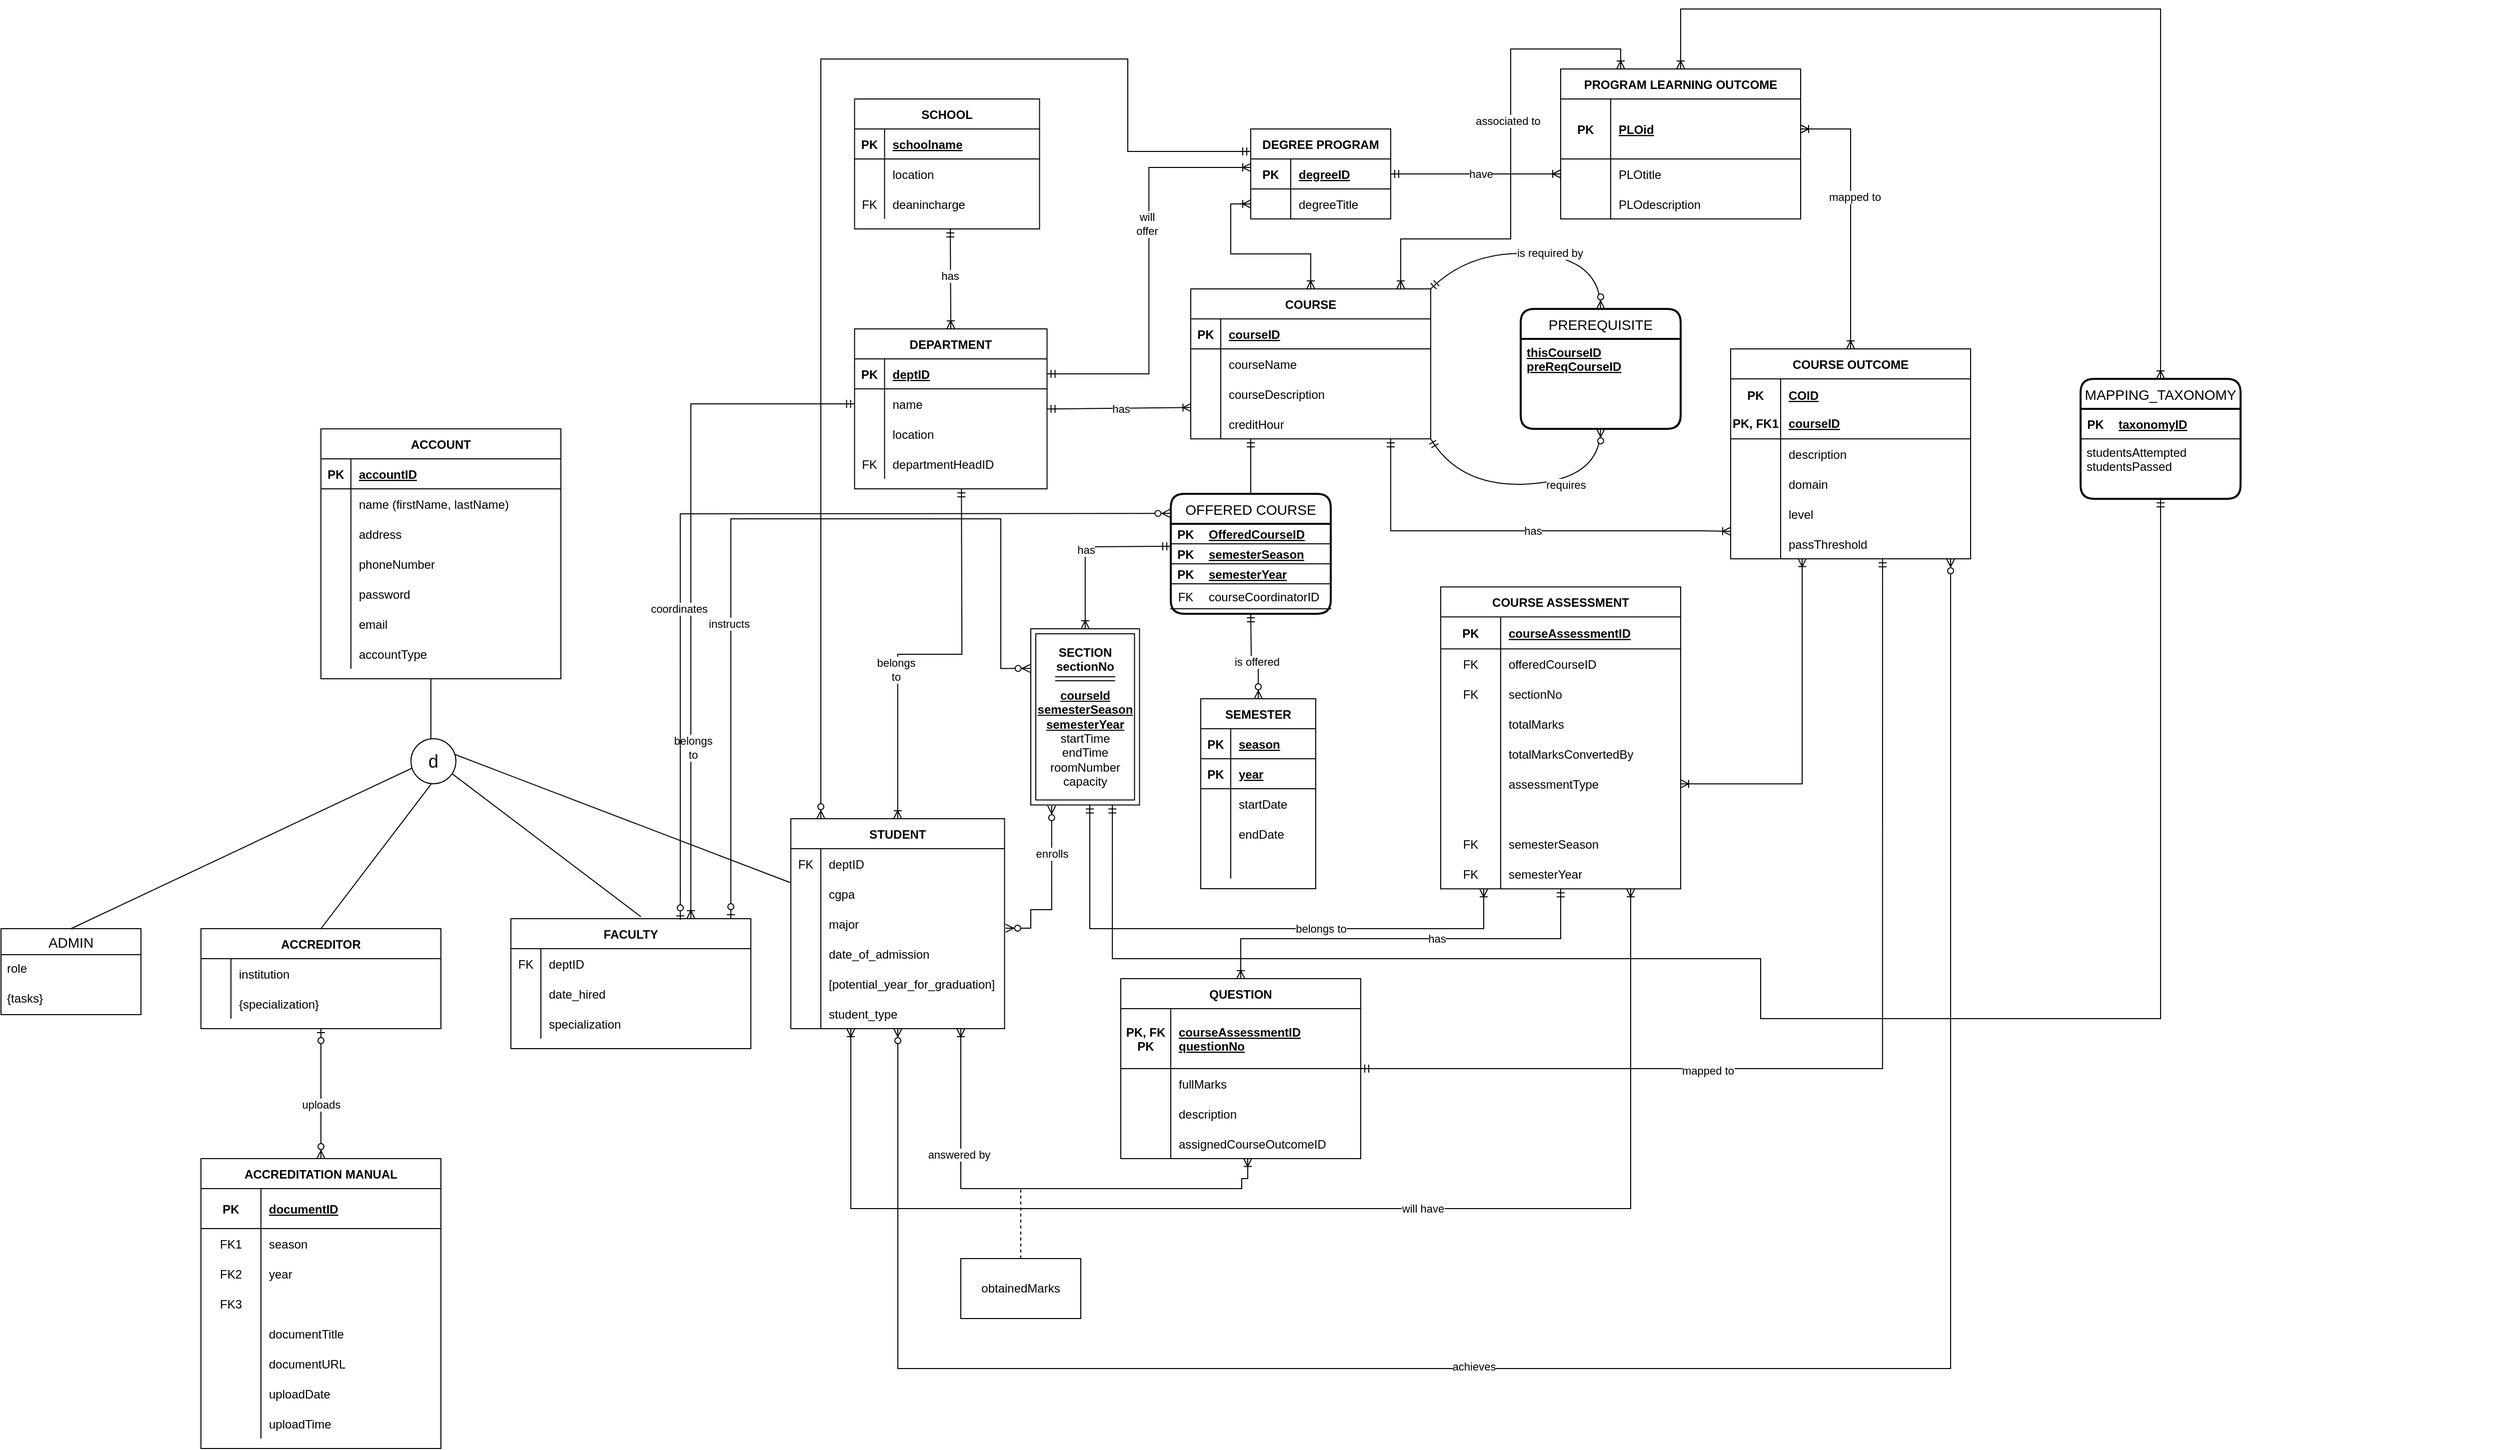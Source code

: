 <mxfile version="14.2.3" type="google"><diagram id="rMSsTX738phqFFcZVWxD" name="Page-1"><mxGraphModel dx="1831" dy="1666" grid="1" gridSize="10" guides="1" tooltips="1" connect="1" arrows="1" fold="1" page="1" pageScale="1" pageWidth="850" pageHeight="1100" math="0" shadow="0"><root><mxCell id="0"/><mxCell id="1" parent="0"/><mxCell id="VZJ0oMol4EIB34SxlKi6-23" style="edgeStyle=orthogonalEdgeStyle;rounded=0;orthogonalLoop=1;jettySize=auto;html=1;startArrow=ERoneToMany;startFill=0;endArrow=ERmandOne;endFill=0;" parent="1" source="egKwcKMAvvo8ETKA5gNp-1" edge="1"><mxGeometry relative="1" as="geometry"><mxPoint x="200.625" y="-180" as="targetPoint"/></mxGeometry></mxCell><mxCell id="VZJ0oMol4EIB34SxlKi6-24" value="&lt;div&gt;belongs&lt;/div&gt;&lt;div&gt;to&lt;br&gt;&lt;/div&gt;" style="edgeLabel;html=1;align=center;verticalAlign=middle;resizable=0;points=[];" parent="VZJ0oMol4EIB34SxlKi6-23" vertex="1" connectable="0"><mxGeometry x="-0.242" y="2" relative="1" as="geometry"><mxPoint as="offset"/></mxGeometry></mxCell><mxCell id="VZJ0oMol4EIB34SxlKi6-62" style="edgeStyle=orthogonalEdgeStyle;rounded=0;orthogonalLoop=1;jettySize=auto;html=1;startArrow=ERoneToMany;startFill=0;endArrow=ERoneToMany;endFill=0;entryX=0.529;entryY=0.995;entryDx=0;entryDy=0;entryPerimeter=0;" parent="1" source="egKwcKMAvvo8ETKA5gNp-1" target="gln0mmxNYmQsi-o5cx_0-107" edge="1"><mxGeometry relative="1" as="geometry"><mxPoint x="480" y="500" as="targetPoint"/><Array as="points"><mxPoint x="200" y="520"/><mxPoint x="481" y="520"/><mxPoint x="481" y="510"/><mxPoint x="487" y="510"/></Array></mxGeometry></mxCell><mxCell id="gln0mmxNYmQsi-o5cx_0-96" value="answered by" style="edgeLabel;html=1;align=center;verticalAlign=middle;resizable=0;points=[];" parent="VZJ0oMol4EIB34SxlKi6-62" vertex="1" connectable="0"><mxGeometry x="-0.472" y="-2" relative="1" as="geometry"><mxPoint as="offset"/></mxGeometry></mxCell><mxCell id="gza7VI-wLHSDTtghdQt7-1" style="edgeStyle=orthogonalEdgeStyle;rounded=0;orthogonalLoop=1;jettySize=auto;html=1;entryX=0;entryY=0.25;entryDx=0;entryDy=0;startArrow=ERzeroToMany;startFill=1;endArrow=ERmandOne;endFill=0;" parent="1" source="egKwcKMAvvo8ETKA5gNp-1" target="SjwNjDc8k9syokJpoJO_-16" edge="1"><mxGeometry relative="1" as="geometry"><Array as="points"><mxPoint x="60" y="-610"/><mxPoint x="367" y="-610"/><mxPoint x="367" y="-517"/></Array></mxGeometry></mxCell><mxCell id="egKwcKMAvvo8ETKA5gNp-1" value="STUDENT" style="shape=table;startSize=30;container=1;collapsible=1;childLayout=tableLayout;fixedRows=1;rowLines=0;fontStyle=1;align=center;resizeLast=1;" parent="1" vertex="1"><mxGeometry x="30" y="150" width="213.75" height="210" as="geometry"/></mxCell><mxCell id="VZJ0oMol4EIB34SxlKi6-25" value="" style="shape=partialRectangle;collapsible=0;dropTarget=0;pointerEvents=0;fillColor=none;top=0;left=0;bottom=0;right=0;points=[[0,0.5],[1,0.5]];portConstraint=eastwest;" parent="egKwcKMAvvo8ETKA5gNp-1" vertex="1"><mxGeometry y="30" width="213.75" height="30" as="geometry"/></mxCell><mxCell id="VZJ0oMol4EIB34SxlKi6-26" value="FK" style="shape=partialRectangle;connectable=0;fillColor=none;top=0;left=0;bottom=0;right=0;fontStyle=0;overflow=hidden;" parent="VZJ0oMol4EIB34SxlKi6-25" vertex="1"><mxGeometry width="30" height="30" as="geometry"/></mxCell><mxCell id="VZJ0oMol4EIB34SxlKi6-27" value="deptID" style="shape=partialRectangle;connectable=0;fillColor=none;top=0;left=0;bottom=0;right=0;align=left;spacingLeft=6;fontStyle=0;overflow=hidden;" parent="VZJ0oMol4EIB34SxlKi6-25" vertex="1"><mxGeometry x="30" width="183.75" height="30" as="geometry"/></mxCell><mxCell id="egKwcKMAvvo8ETKA5gNp-8" value="" style="shape=partialRectangle;collapsible=0;dropTarget=0;pointerEvents=0;fillColor=none;top=0;left=0;bottom=0;right=0;points=[[0,0.5],[1,0.5]];portConstraint=eastwest;" parent="egKwcKMAvvo8ETKA5gNp-1" vertex="1"><mxGeometry y="60" width="213.75" height="30" as="geometry"/></mxCell><mxCell id="egKwcKMAvvo8ETKA5gNp-9" value="" style="shape=partialRectangle;connectable=0;fillColor=none;top=0;left=0;bottom=0;right=0;editable=1;overflow=hidden;" parent="egKwcKMAvvo8ETKA5gNp-8" vertex="1"><mxGeometry width="30" height="30" as="geometry"/></mxCell><mxCell id="egKwcKMAvvo8ETKA5gNp-10" value="cgpa" style="shape=partialRectangle;connectable=0;fillColor=none;top=0;left=0;bottom=0;right=0;align=left;spacingLeft=6;overflow=hidden;" parent="egKwcKMAvvo8ETKA5gNp-8" vertex="1"><mxGeometry x="30" width="183.75" height="30" as="geometry"/></mxCell><mxCell id="cYIL3DGp9OHDR2ZmsaY1-26" value="" style="shape=partialRectangle;collapsible=0;dropTarget=0;pointerEvents=0;fillColor=none;top=0;left=0;bottom=0;right=0;points=[[0,0.5],[1,0.5]];portConstraint=eastwest;" parent="egKwcKMAvvo8ETKA5gNp-1" vertex="1"><mxGeometry y="90" width="213.75" height="30" as="geometry"/></mxCell><mxCell id="cYIL3DGp9OHDR2ZmsaY1-27" value="" style="shape=partialRectangle;connectable=0;fillColor=none;top=0;left=0;bottom=0;right=0;editable=1;overflow=hidden;" parent="cYIL3DGp9OHDR2ZmsaY1-26" vertex="1"><mxGeometry width="30" height="30" as="geometry"/></mxCell><mxCell id="cYIL3DGp9OHDR2ZmsaY1-28" value="major" style="shape=partialRectangle;connectable=0;fillColor=none;top=0;left=0;bottom=0;right=0;align=left;spacingLeft=6;overflow=hidden;" parent="cYIL3DGp9OHDR2ZmsaY1-26" vertex="1"><mxGeometry x="30" width="183.75" height="30" as="geometry"/></mxCell><mxCell id="cYIL3DGp9OHDR2ZmsaY1-29" value="" style="shape=partialRectangle;collapsible=0;dropTarget=0;pointerEvents=0;fillColor=none;top=0;left=0;bottom=0;right=0;points=[[0,0.5],[1,0.5]];portConstraint=eastwest;" parent="egKwcKMAvvo8ETKA5gNp-1" vertex="1"><mxGeometry y="120" width="213.75" height="30" as="geometry"/></mxCell><mxCell id="cYIL3DGp9OHDR2ZmsaY1-30" value="" style="shape=partialRectangle;connectable=0;fillColor=none;top=0;left=0;bottom=0;right=0;editable=1;overflow=hidden;" parent="cYIL3DGp9OHDR2ZmsaY1-29" vertex="1"><mxGeometry width="30" height="30" as="geometry"/></mxCell><mxCell id="cYIL3DGp9OHDR2ZmsaY1-31" value="date_of_admission" style="shape=partialRectangle;connectable=0;fillColor=none;top=0;left=0;bottom=0;right=0;align=left;spacingLeft=6;overflow=hidden;" parent="cYIL3DGp9OHDR2ZmsaY1-29" vertex="1"><mxGeometry x="30" width="183.75" height="30" as="geometry"/></mxCell><mxCell id="cYIL3DGp9OHDR2ZmsaY1-32" value="" style="shape=partialRectangle;collapsible=0;dropTarget=0;pointerEvents=0;fillColor=none;top=0;left=0;bottom=0;right=0;points=[[0,0.5],[1,0.5]];portConstraint=eastwest;" parent="egKwcKMAvvo8ETKA5gNp-1" vertex="1"><mxGeometry y="150" width="213.75" height="30" as="geometry"/></mxCell><mxCell id="cYIL3DGp9OHDR2ZmsaY1-33" value="" style="shape=partialRectangle;connectable=0;fillColor=none;top=0;left=0;bottom=0;right=0;editable=1;overflow=hidden;" parent="cYIL3DGp9OHDR2ZmsaY1-32" vertex="1"><mxGeometry width="30" height="30" as="geometry"/></mxCell><mxCell id="cYIL3DGp9OHDR2ZmsaY1-34" value="[potential_year_for_graduation]" style="shape=partialRectangle;connectable=0;fillColor=none;top=0;left=0;bottom=0;right=0;align=left;spacingLeft=6;overflow=hidden;" parent="cYIL3DGp9OHDR2ZmsaY1-32" vertex="1"><mxGeometry x="30" width="183.75" height="30" as="geometry"/></mxCell><mxCell id="cYIL3DGp9OHDR2ZmsaY1-57" value="" style="shape=partialRectangle;collapsible=0;dropTarget=0;pointerEvents=0;fillColor=none;top=0;left=0;bottom=0;right=0;points=[[0,0.5],[1,0.5]];portConstraint=eastwest;" parent="egKwcKMAvvo8ETKA5gNp-1" vertex="1"><mxGeometry y="180" width="213.75" height="30" as="geometry"/></mxCell><mxCell id="cYIL3DGp9OHDR2ZmsaY1-58" value="" style="shape=partialRectangle;connectable=0;fillColor=none;top=0;left=0;bottom=0;right=0;editable=1;overflow=hidden;" parent="cYIL3DGp9OHDR2ZmsaY1-57" vertex="1"><mxGeometry width="30" height="30" as="geometry"/></mxCell><mxCell id="cYIL3DGp9OHDR2ZmsaY1-59" value="student_type" style="shape=partialRectangle;connectable=0;fillColor=none;top=0;left=0;bottom=0;right=0;align=left;spacingLeft=6;overflow=hidden;" parent="cYIL3DGp9OHDR2ZmsaY1-57" vertex="1"><mxGeometry x="30" width="183.75" height="30" as="geometry"/></mxCell><mxCell id="egKwcKMAvvo8ETKA5gNp-61" value="ACCOUNT" style="shape=table;startSize=30;container=1;collapsible=1;childLayout=tableLayout;fixedRows=1;rowLines=0;fontStyle=1;align=center;resizeLast=1;" parent="1" vertex="1"><mxGeometry x="-440" y="-240" width="240" height="250" as="geometry"/></mxCell><mxCell id="egKwcKMAvvo8ETKA5gNp-62" value="" style="shape=partialRectangle;collapsible=0;dropTarget=0;pointerEvents=0;fillColor=none;top=0;left=0;bottom=1;right=0;points=[[0,0.5],[1,0.5]];portConstraint=eastwest;" parent="egKwcKMAvvo8ETKA5gNp-61" vertex="1"><mxGeometry y="30" width="240" height="30" as="geometry"/></mxCell><mxCell id="egKwcKMAvvo8ETKA5gNp-63" value="PK" style="shape=partialRectangle;connectable=0;fillColor=none;top=0;left=0;bottom=0;right=0;fontStyle=1;overflow=hidden;" parent="egKwcKMAvvo8ETKA5gNp-62" vertex="1"><mxGeometry width="30" height="30" as="geometry"/></mxCell><mxCell id="egKwcKMAvvo8ETKA5gNp-64" value="accountID" style="shape=partialRectangle;connectable=0;fillColor=none;top=0;left=0;bottom=0;right=0;align=left;spacingLeft=6;fontStyle=5;overflow=hidden;" parent="egKwcKMAvvo8ETKA5gNp-62" vertex="1"><mxGeometry x="30" width="210" height="30" as="geometry"/></mxCell><mxCell id="egKwcKMAvvo8ETKA5gNp-65" value="" style="shape=partialRectangle;collapsible=0;dropTarget=0;pointerEvents=0;fillColor=none;top=0;left=0;bottom=0;right=0;points=[[0,0.5],[1,0.5]];portConstraint=eastwest;" parent="egKwcKMAvvo8ETKA5gNp-61" vertex="1"><mxGeometry y="60" width="240" height="30" as="geometry"/></mxCell><mxCell id="egKwcKMAvvo8ETKA5gNp-66" value="" style="shape=partialRectangle;connectable=0;fillColor=none;top=0;left=0;bottom=0;right=0;editable=1;overflow=hidden;" parent="egKwcKMAvvo8ETKA5gNp-65" vertex="1"><mxGeometry width="30" height="30" as="geometry"/></mxCell><mxCell id="egKwcKMAvvo8ETKA5gNp-67" value="name (firstName, lastName)" style="shape=partialRectangle;connectable=0;fillColor=none;top=0;left=0;bottom=0;right=0;align=left;spacingLeft=6;overflow=hidden;" parent="egKwcKMAvvo8ETKA5gNp-65" vertex="1"><mxGeometry x="30" width="210" height="30" as="geometry"/></mxCell><mxCell id="egKwcKMAvvo8ETKA5gNp-68" value="" style="shape=partialRectangle;collapsible=0;dropTarget=0;pointerEvents=0;fillColor=none;top=0;left=0;bottom=0;right=0;points=[[0,0.5],[1,0.5]];portConstraint=eastwest;" parent="egKwcKMAvvo8ETKA5gNp-61" vertex="1"><mxGeometry y="90" width="240" height="30" as="geometry"/></mxCell><mxCell id="egKwcKMAvvo8ETKA5gNp-69" value="" style="shape=partialRectangle;connectable=0;fillColor=none;top=0;left=0;bottom=0;right=0;editable=1;overflow=hidden;" parent="egKwcKMAvvo8ETKA5gNp-68" vertex="1"><mxGeometry width="30" height="30" as="geometry"/></mxCell><mxCell id="egKwcKMAvvo8ETKA5gNp-70" value="address" style="shape=partialRectangle;connectable=0;fillColor=none;top=0;left=0;bottom=0;right=0;align=left;spacingLeft=6;overflow=hidden;" parent="egKwcKMAvvo8ETKA5gNp-68" vertex="1"><mxGeometry x="30" width="210" height="30" as="geometry"/></mxCell><mxCell id="egKwcKMAvvo8ETKA5gNp-71" value="" style="shape=partialRectangle;collapsible=0;dropTarget=0;pointerEvents=0;fillColor=none;top=0;left=0;bottom=0;right=0;points=[[0,0.5],[1,0.5]];portConstraint=eastwest;" parent="egKwcKMAvvo8ETKA5gNp-61" vertex="1"><mxGeometry y="120" width="240" height="30" as="geometry"/></mxCell><mxCell id="egKwcKMAvvo8ETKA5gNp-72" value="" style="shape=partialRectangle;connectable=0;fillColor=none;top=0;left=0;bottom=0;right=0;editable=1;overflow=hidden;" parent="egKwcKMAvvo8ETKA5gNp-71" vertex="1"><mxGeometry width="30" height="30" as="geometry"/></mxCell><mxCell id="egKwcKMAvvo8ETKA5gNp-73" value="phoneNumber" style="shape=partialRectangle;connectable=0;fillColor=none;top=0;left=0;bottom=0;right=0;align=left;spacingLeft=6;overflow=hidden;" parent="egKwcKMAvvo8ETKA5gNp-71" vertex="1"><mxGeometry x="30" width="210" height="30" as="geometry"/></mxCell><mxCell id="cYIL3DGp9OHDR2ZmsaY1-1" value="" style="shape=partialRectangle;collapsible=0;dropTarget=0;pointerEvents=0;fillColor=none;top=0;left=0;bottom=0;right=0;points=[[0,0.5],[1,0.5]];portConstraint=eastwest;" parent="egKwcKMAvvo8ETKA5gNp-61" vertex="1"><mxGeometry y="150" width="240" height="30" as="geometry"/></mxCell><mxCell id="cYIL3DGp9OHDR2ZmsaY1-2" value="" style="shape=partialRectangle;connectable=0;fillColor=none;top=0;left=0;bottom=0;right=0;editable=1;overflow=hidden;" parent="cYIL3DGp9OHDR2ZmsaY1-1" vertex="1"><mxGeometry width="30" height="30" as="geometry"/></mxCell><mxCell id="cYIL3DGp9OHDR2ZmsaY1-3" value="password" style="shape=partialRectangle;connectable=0;fillColor=none;top=0;left=0;bottom=0;right=0;align=left;spacingLeft=6;overflow=hidden;" parent="cYIL3DGp9OHDR2ZmsaY1-1" vertex="1"><mxGeometry x="30" width="210" height="30" as="geometry"/></mxCell><mxCell id="SjwNjDc8k9syokJpoJO_-554" value="" style="shape=partialRectangle;collapsible=0;dropTarget=0;pointerEvents=0;fillColor=none;top=0;left=0;bottom=0;right=0;points=[[0,0.5],[1,0.5]];portConstraint=eastwest;" parent="egKwcKMAvvo8ETKA5gNp-61" vertex="1"><mxGeometry y="180" width="240" height="30" as="geometry"/></mxCell><mxCell id="SjwNjDc8k9syokJpoJO_-555" value="" style="shape=partialRectangle;connectable=0;fillColor=none;top=0;left=0;bottom=0;right=0;editable=1;overflow=hidden;" parent="SjwNjDc8k9syokJpoJO_-554" vertex="1"><mxGeometry width="30" height="30" as="geometry"/></mxCell><mxCell id="SjwNjDc8k9syokJpoJO_-556" value="email" style="shape=partialRectangle;connectable=0;fillColor=none;top=0;left=0;bottom=0;right=0;align=left;spacingLeft=6;overflow=hidden;" parent="SjwNjDc8k9syokJpoJO_-554" vertex="1"><mxGeometry x="30" width="210" height="30" as="geometry"/></mxCell><mxCell id="VZJ0oMol4EIB34SxlKi6-68" value="" style="shape=partialRectangle;collapsible=0;dropTarget=0;pointerEvents=0;fillColor=none;top=0;left=0;bottom=0;right=0;points=[[0,0.5],[1,0.5]];portConstraint=eastwest;" parent="egKwcKMAvvo8ETKA5gNp-61" vertex="1"><mxGeometry y="210" width="240" height="30" as="geometry"/></mxCell><mxCell id="VZJ0oMol4EIB34SxlKi6-69" value="" style="shape=partialRectangle;connectable=0;fillColor=none;top=0;left=0;bottom=0;right=0;editable=1;overflow=hidden;" parent="VZJ0oMol4EIB34SxlKi6-68" vertex="1"><mxGeometry width="30" height="30" as="geometry"/></mxCell><mxCell id="VZJ0oMol4EIB34SxlKi6-70" value="accountType" style="shape=partialRectangle;connectable=0;fillColor=none;top=0;left=0;bottom=0;right=0;align=left;spacingLeft=6;overflow=hidden;" parent="VZJ0oMol4EIB34SxlKi6-68" vertex="1"><mxGeometry x="30" width="210" height="30" as="geometry"/></mxCell><mxCell id="cYIL3DGp9OHDR2ZmsaY1-4" value="" style="endArrow=none;html=1;" parent="1" edge="1"><mxGeometry width="50" height="50" relative="1" as="geometry"><mxPoint x="-330" y="10" as="sourcePoint"/><mxPoint x="-330" y="70" as="targetPoint"/></mxGeometry></mxCell><mxCell id="cYIL3DGp9OHDR2ZmsaY1-6" value="" style="ellipse;whiteSpace=wrap;html=1;aspect=fixed;" parent="1" vertex="1"><mxGeometry x="-350" y="70" width="45" height="45" as="geometry"/></mxCell><mxCell id="cYIL3DGp9OHDR2ZmsaY1-7" value="&lt;font style=&quot;font-size: 18px&quot;&gt;d&lt;/font&gt;" style="text;html=1;strokeColor=none;fillColor=none;align=center;verticalAlign=middle;whiteSpace=wrap;rounded=0;" parent="1" vertex="1"><mxGeometry x="-348.75" y="78.75" width="42.5" height="27.5" as="geometry"/></mxCell><mxCell id="cYIL3DGp9OHDR2ZmsaY1-8" value="" style="endArrow=none;html=1;exitX=0.5;exitY=0;exitDx=0;exitDy=0;entryX=0.451;entryY=1.007;entryDx=0;entryDy=0;entryPerimeter=0;" parent="1" source="SjwNjDc8k9syokJpoJO_-476" target="cYIL3DGp9OHDR2ZmsaY1-6" edge="1"><mxGeometry width="50" height="50" relative="1" as="geometry"><mxPoint x="490" y="230" as="sourcePoint"/><mxPoint x="229" y="150" as="targetPoint"/><Array as="points"/></mxGeometry></mxCell><mxCell id="VZJ0oMol4EIB34SxlKi6-71" style="edgeStyle=orthogonalEdgeStyle;rounded=0;orthogonalLoop=1;jettySize=auto;html=1;startArrow=ERzeroToOne;startFill=1;endArrow=ERzeroToMany;endFill=1;entryX=-0.006;entryY=0.225;entryDx=0;entryDy=0;entryPerimeter=0;" parent="1" source="cYIL3DGp9OHDR2ZmsaY1-35" target="SjwNjDc8k9syokJpoJO_-175" edge="1"><mxGeometry relative="1" as="geometry"><mxPoint x="450" y="-180" as="targetPoint"/><Array as="points"><mxPoint x="-30" y="-150"/><mxPoint x="240" y="-150"/><mxPoint x="240"/></Array></mxGeometry></mxCell><mxCell id="VZJ0oMol4EIB34SxlKi6-72" value="instructs" style="edgeLabel;html=1;align=center;verticalAlign=middle;resizable=0;points=[];" parent="VZJ0oMol4EIB34SxlKi6-71" vertex="1" connectable="0"><mxGeometry x="-0.305" y="2" relative="1" as="geometry"><mxPoint as="offset"/></mxGeometry></mxCell><mxCell id="cYIL3DGp9OHDR2ZmsaY1-35" value="FACULTY" style="shape=table;startSize=30;container=1;collapsible=1;childLayout=tableLayout;fixedRows=1;rowLines=0;fontStyle=1;align=center;resizeLast=1;" parent="1" vertex="1"><mxGeometry x="-250" y="250" width="240" height="130" as="geometry"/></mxCell><mxCell id="VZJ0oMol4EIB34SxlKi6-17" value="" style="shape=partialRectangle;collapsible=0;dropTarget=0;pointerEvents=0;fillColor=none;top=0;left=0;bottom=0;right=0;points=[[0,0.5],[1,0.5]];portConstraint=eastwest;" parent="cYIL3DGp9OHDR2ZmsaY1-35" vertex="1"><mxGeometry y="30" width="240" height="30" as="geometry"/></mxCell><mxCell id="VZJ0oMol4EIB34SxlKi6-18" value="FK" style="shape=partialRectangle;connectable=0;fillColor=none;top=0;left=0;bottom=0;right=0;fontStyle=0;overflow=hidden;" parent="VZJ0oMol4EIB34SxlKi6-17" vertex="1"><mxGeometry width="30" height="30" as="geometry"/></mxCell><mxCell id="VZJ0oMol4EIB34SxlKi6-19" value="deptID" style="shape=partialRectangle;connectable=0;fillColor=none;top=0;left=0;bottom=0;right=0;align=left;spacingLeft=6;fontStyle=0;overflow=hidden;" parent="VZJ0oMol4EIB34SxlKi6-17" vertex="1"><mxGeometry x="30" width="210" height="30" as="geometry"/></mxCell><mxCell id="cYIL3DGp9OHDR2ZmsaY1-42" value="" style="shape=partialRectangle;collapsible=0;dropTarget=0;pointerEvents=0;fillColor=none;top=0;left=0;bottom=0;right=0;points=[[0,0.5],[1,0.5]];portConstraint=eastwest;" parent="cYIL3DGp9OHDR2ZmsaY1-35" vertex="1"><mxGeometry y="60" width="240" height="30" as="geometry"/></mxCell><mxCell id="cYIL3DGp9OHDR2ZmsaY1-43" value="" style="shape=partialRectangle;connectable=0;fillColor=none;top=0;left=0;bottom=0;right=0;editable=1;overflow=hidden;" parent="cYIL3DGp9OHDR2ZmsaY1-42" vertex="1"><mxGeometry width="30" height="30" as="geometry"/></mxCell><mxCell id="cYIL3DGp9OHDR2ZmsaY1-44" value="date_hired" style="shape=partialRectangle;connectable=0;fillColor=none;top=0;left=0;bottom=0;right=0;align=left;spacingLeft=6;overflow=hidden;" parent="cYIL3DGp9OHDR2ZmsaY1-42" vertex="1"><mxGeometry x="30" width="210" height="30" as="geometry"/></mxCell><mxCell id="ruMGFB5Kr8oD0EqcR0IS-17" value="" style="shape=partialRectangle;collapsible=0;dropTarget=0;pointerEvents=0;fillColor=none;top=0;left=0;bottom=0;right=0;points=[[0,0.5],[1,0.5]];portConstraint=eastwest;" parent="cYIL3DGp9OHDR2ZmsaY1-35" vertex="1"><mxGeometry y="90" width="240" height="30" as="geometry"/></mxCell><mxCell id="ruMGFB5Kr8oD0EqcR0IS-18" value="" style="shape=partialRectangle;connectable=0;fillColor=none;top=0;left=0;bottom=0;right=0;editable=1;overflow=hidden;" parent="ruMGFB5Kr8oD0EqcR0IS-17" vertex="1"><mxGeometry width="30" height="30" as="geometry"/></mxCell><mxCell id="ruMGFB5Kr8oD0EqcR0IS-19" value="specialization" style="shape=partialRectangle;connectable=0;fillColor=none;top=0;left=0;bottom=0;right=0;align=left;spacingLeft=6;overflow=hidden;" parent="ruMGFB5Kr8oD0EqcR0IS-17" vertex="1"><mxGeometry x="30" width="210" height="30" as="geometry"/></mxCell><mxCell id="cYIL3DGp9OHDR2ZmsaY1-60" value="" style="endArrow=none;html=1;entryX=0.95;entryY=0.966;entryDx=0;entryDy=0;entryPerimeter=0;" parent="1" target="cYIL3DGp9OHDR2ZmsaY1-7" edge="1"><mxGeometry width="50" height="50" relative="1" as="geometry"><mxPoint x="-120" y="248" as="sourcePoint"/><mxPoint x="260" y="150" as="targetPoint"/><Array as="points"/></mxGeometry></mxCell><mxCell id="SjwNjDc8k9syokJpoJO_-16" value="DEGREE PROGRAM" style="shape=table;startSize=30;container=1;collapsible=1;childLayout=tableLayout;fixedRows=1;rowLines=0;fontStyle=1;align=center;resizeLast=1;" parent="1" vertex="1"><mxGeometry x="490" y="-540" width="140" height="90" as="geometry"/></mxCell><mxCell id="SjwNjDc8k9syokJpoJO_-17" value="" style="shape=partialRectangle;collapsible=0;dropTarget=0;pointerEvents=0;fillColor=none;top=0;left=0;bottom=1;right=0;points=[[0,0.5],[1,0.5]];portConstraint=eastwest;" parent="SjwNjDc8k9syokJpoJO_-16" vertex="1"><mxGeometry y="30" width="140" height="30" as="geometry"/></mxCell><mxCell id="SjwNjDc8k9syokJpoJO_-18" value="PK" style="shape=partialRectangle;connectable=0;fillColor=none;top=0;left=0;bottom=0;right=0;fontStyle=1;overflow=hidden;" parent="SjwNjDc8k9syokJpoJO_-17" vertex="1"><mxGeometry width="40" height="30" as="geometry"/></mxCell><mxCell id="SjwNjDc8k9syokJpoJO_-19" value="degreeID" style="shape=partialRectangle;connectable=0;fillColor=none;top=0;left=0;bottom=0;right=0;align=left;spacingLeft=6;fontStyle=5;overflow=hidden;" parent="SjwNjDc8k9syokJpoJO_-17" vertex="1"><mxGeometry x="40" width="100" height="30" as="geometry"/></mxCell><mxCell id="SjwNjDc8k9syokJpoJO_-20" value="" style="shape=partialRectangle;collapsible=0;dropTarget=0;pointerEvents=0;fillColor=none;top=0;left=0;bottom=0;right=0;points=[[0,0.5],[1,0.5]];portConstraint=eastwest;" parent="SjwNjDc8k9syokJpoJO_-16" vertex="1"><mxGeometry y="60" width="140" height="30" as="geometry"/></mxCell><mxCell id="SjwNjDc8k9syokJpoJO_-21" value="" style="shape=partialRectangle;connectable=0;fillColor=none;top=0;left=0;bottom=0;right=0;editable=1;overflow=hidden;" parent="SjwNjDc8k9syokJpoJO_-20" vertex="1"><mxGeometry width="40" height="30" as="geometry"/></mxCell><mxCell id="SjwNjDc8k9syokJpoJO_-22" value="degreeTitle" style="shape=partialRectangle;connectable=0;fillColor=none;top=0;left=0;bottom=0;right=0;align=left;spacingLeft=6;overflow=hidden;" parent="SjwNjDc8k9syokJpoJO_-20" vertex="1"><mxGeometry x="40" width="100" height="30" as="geometry"/></mxCell><mxCell id="cYIL3DGp9OHDR2ZmsaY1-117" value="" style="endArrow=none;html=1;entryX=0;entryY=0.75;entryDx=0;entryDy=0;exitX=0.5;exitY=0;exitDx=0;exitDy=0;" parent="1" source="cYIL3DGp9OHDR2ZmsaY1-175" target="cYIL3DGp9OHDR2ZmsaY1-7" edge="1"><mxGeometry width="50" height="50" relative="1" as="geometry"><mxPoint x="-400" y="123.75" as="sourcePoint"/><mxPoint x="-680" y="23.75" as="targetPoint"/></mxGeometry></mxCell><mxCell id="VZJ0oMol4EIB34SxlKi6-34" style="edgeStyle=orthogonalEdgeStyle;rounded=0;orthogonalLoop=1;jettySize=auto;html=1;startArrow=ERmandOne;startFill=0;endArrow=ERoneToMany;endFill=0;entryX=0;entryY=0.083;entryDx=0;entryDy=0;entryPerimeter=0;" parent="1" source="SjwNjDc8k9syokJpoJO_-105" target="wiZkZS0P8jahKrGdc7pW-6" edge="1"><mxGeometry relative="1" as="geometry"><mxPoint x="930" y="-170" as="targetPoint"/><Array as="points"><mxPoint x="630" y="-138"/><mxPoint x="940" y="-138"/></Array></mxGeometry></mxCell><mxCell id="VZJ0oMol4EIB34SxlKi6-42" value="has" style="edgeLabel;html=1;align=center;verticalAlign=middle;resizable=0;points=[];" parent="VZJ0oMol4EIB34SxlKi6-34" vertex="1" connectable="0"><mxGeometry x="0.08" y="-4" relative="1" as="geometry"><mxPoint y="-4" as="offset"/></mxGeometry></mxCell><mxCell id="VZJ0oMol4EIB34SxlKi6-54" style="edgeStyle=orthogonalEdgeStyle;rounded=0;orthogonalLoop=1;jettySize=auto;html=1;entryX=0.5;entryY=0;entryDx=0;entryDy=0;startArrow=ERmandOne;startFill=0;endArrow=ERoneToMany;endFill=0;" parent="1" source="SjwNjDc8k9syokJpoJO_-105" target="C3mBd7_N5q1wRgsSJ9Zs-1" edge="1"><mxGeometry relative="1" as="geometry"><Array as="points"><mxPoint x="490" y="-170"/></Array><mxPoint x="490.0" y="-180" as="targetPoint"/></mxGeometry></mxCell><mxCell id="gln0mmxNYmQsi-o5cx_0-27" style="edgeStyle=orthogonalEdgeStyle;rounded=0;orthogonalLoop=1;jettySize=auto;html=1;entryX=0;entryY=0.5;entryDx=0;entryDy=0;startArrow=ERoneToMany;startFill=0;endArrow=ERoneToMany;endFill=0;" parent="1" source="SjwNjDc8k9syokJpoJO_-105" target="SjwNjDc8k9syokJpoJO_-20" edge="1"><mxGeometry relative="1" as="geometry"/></mxCell><mxCell id="g6NoEUnEW6D0u3sSLX_5-6" style="edgeStyle=orthogonalEdgeStyle;rounded=0;orthogonalLoop=1;jettySize=auto;html=1;entryX=0.25;entryY=0;entryDx=0;entryDy=0;startArrow=ERoneToMany;startFill=0;endArrow=ERoneToMany;endFill=0;" parent="1" source="SjwNjDc8k9syokJpoJO_-105" target="SjwNjDc8k9syokJpoJO_-416" edge="1"><mxGeometry relative="1" as="geometry"><Array as="points"><mxPoint x="640" y="-430"/><mxPoint x="750" y="-430"/><mxPoint x="750" y="-620"/><mxPoint x="860" y="-620"/></Array></mxGeometry></mxCell><mxCell id="g6NoEUnEW6D0u3sSLX_5-7" value="associated to" style="edgeLabel;html=1;align=center;verticalAlign=middle;resizable=0;points=[];" parent="g6NoEUnEW6D0u3sSLX_5-6" vertex="1" connectable="0"><mxGeometry x="0.161" y="3" relative="1" as="geometry"><mxPoint as="offset"/></mxGeometry></mxCell><mxCell id="SjwNjDc8k9syokJpoJO_-105" value="COURSE" style="shape=table;startSize=30;container=1;collapsible=1;childLayout=tableLayout;fixedRows=1;rowLines=0;fontStyle=1;align=center;resizeLast=1;" parent="1" vertex="1"><mxGeometry x="430" y="-380" width="240" height="150" as="geometry"/></mxCell><mxCell id="SjwNjDc8k9syokJpoJO_-106" value="" style="shape=partialRectangle;collapsible=0;dropTarget=0;pointerEvents=0;fillColor=none;top=0;left=0;bottom=1;right=0;points=[[0,0.5],[1,0.5]];portConstraint=eastwest;" parent="SjwNjDc8k9syokJpoJO_-105" vertex="1"><mxGeometry y="30" width="240" height="30" as="geometry"/></mxCell><mxCell id="SjwNjDc8k9syokJpoJO_-107" value="PK" style="shape=partialRectangle;connectable=0;fillColor=none;top=0;left=0;bottom=0;right=0;fontStyle=1;overflow=hidden;" parent="SjwNjDc8k9syokJpoJO_-106" vertex="1"><mxGeometry width="30" height="30" as="geometry"/></mxCell><mxCell id="SjwNjDc8k9syokJpoJO_-108" value="courseID" style="shape=partialRectangle;connectable=0;fillColor=none;top=0;left=0;bottom=0;right=0;align=left;spacingLeft=6;fontStyle=5;overflow=hidden;" parent="SjwNjDc8k9syokJpoJO_-106" vertex="1"><mxGeometry x="30" width="210" height="30" as="geometry"/></mxCell><mxCell id="SjwNjDc8k9syokJpoJO_-109" value="" style="shape=partialRectangle;collapsible=0;dropTarget=0;pointerEvents=0;fillColor=none;top=0;left=0;bottom=0;right=0;points=[[0,0.5],[1,0.5]];portConstraint=eastwest;" parent="SjwNjDc8k9syokJpoJO_-105" vertex="1"><mxGeometry y="60" width="240" height="30" as="geometry"/></mxCell><mxCell id="SjwNjDc8k9syokJpoJO_-110" value="" style="shape=partialRectangle;connectable=0;fillColor=none;top=0;left=0;bottom=0;right=0;editable=1;overflow=hidden;" parent="SjwNjDc8k9syokJpoJO_-109" vertex="1"><mxGeometry width="30" height="30" as="geometry"/></mxCell><mxCell id="SjwNjDc8k9syokJpoJO_-111" value="courseName" style="shape=partialRectangle;connectable=0;fillColor=none;top=0;left=0;bottom=0;right=0;align=left;spacingLeft=6;overflow=hidden;" parent="SjwNjDc8k9syokJpoJO_-109" vertex="1"><mxGeometry x="30" width="210" height="30" as="geometry"/></mxCell><mxCell id="SjwNjDc8k9syokJpoJO_-112" value="" style="shape=partialRectangle;collapsible=0;dropTarget=0;pointerEvents=0;fillColor=none;top=0;left=0;bottom=0;right=0;points=[[0,0.5],[1,0.5]];portConstraint=eastwest;" parent="SjwNjDc8k9syokJpoJO_-105" vertex="1"><mxGeometry y="90" width="240" height="30" as="geometry"/></mxCell><mxCell id="SjwNjDc8k9syokJpoJO_-113" value="" style="shape=partialRectangle;connectable=0;fillColor=none;top=0;left=0;bottom=0;right=0;editable=1;overflow=hidden;" parent="SjwNjDc8k9syokJpoJO_-112" vertex="1"><mxGeometry width="30" height="30" as="geometry"/></mxCell><mxCell id="SjwNjDc8k9syokJpoJO_-114" value="courseDescription" style="shape=partialRectangle;connectable=0;fillColor=none;top=0;left=0;bottom=0;right=0;align=left;spacingLeft=6;overflow=hidden;" parent="SjwNjDc8k9syokJpoJO_-112" vertex="1"><mxGeometry x="30" width="210" height="30" as="geometry"/></mxCell><mxCell id="SjwNjDc8k9syokJpoJO_-115" value="" style="shape=partialRectangle;collapsible=0;dropTarget=0;pointerEvents=0;fillColor=none;top=0;left=0;bottom=0;right=0;points=[[0,0.5],[1,0.5]];portConstraint=eastwest;" parent="SjwNjDc8k9syokJpoJO_-105" vertex="1"><mxGeometry y="120" width="240" height="30" as="geometry"/></mxCell><mxCell id="SjwNjDc8k9syokJpoJO_-116" value="" style="shape=partialRectangle;connectable=0;fillColor=none;top=0;left=0;bottom=0;right=0;editable=1;overflow=hidden;" parent="SjwNjDc8k9syokJpoJO_-115" vertex="1"><mxGeometry width="30" height="30" as="geometry"/></mxCell><mxCell id="SjwNjDc8k9syokJpoJO_-117" value="creditHour" style="shape=partialRectangle;connectable=0;fillColor=none;top=0;left=0;bottom=0;right=0;align=left;spacingLeft=6;overflow=hidden;" parent="SjwNjDc8k9syokJpoJO_-115" vertex="1"><mxGeometry x="30" width="210" height="30" as="geometry"/></mxCell><mxCell id="SjwNjDc8k9syokJpoJO_-127" value="PREREQUISITE" style="swimlane;childLayout=stackLayout;horizontal=1;startSize=30;horizontalStack=0;rounded=1;fontSize=14;fontStyle=0;strokeWidth=2;resizeParent=0;resizeLast=1;shadow=0;dashed=0;align=center;" parent="1" vertex="1"><mxGeometry x="760" y="-360" width="160" height="120" as="geometry"/></mxCell><mxCell id="SjwNjDc8k9syokJpoJO_-128" value="thisCourseID&#xA;preReqCourseID" style="align=left;strokeColor=none;fillColor=none;spacingLeft=4;fontSize=12;verticalAlign=top;resizable=0;rotatable=0;part=1;fontStyle=5" parent="SjwNjDc8k9syokJpoJO_-127" vertex="1"><mxGeometry y="30" width="160" height="90" as="geometry"/></mxCell><mxCell id="VZJ0oMol4EIB34SxlKi6-55" style="edgeStyle=orthogonalEdgeStyle;rounded=0;orthogonalLoop=1;jettySize=auto;html=1;startArrow=ERmandOne;startFill=0;endArrow=ERoneToMany;endFill=0;" parent="1" source="SjwNjDc8k9syokJpoJO_-175" target="gln0mmxNYmQsi-o5cx_0-135" edge="1"><mxGeometry relative="1" as="geometry"><mxPoint x="720.56" y="169.35" as="targetPoint"/><Array as="points"><mxPoint x="329" y="260"/><mxPoint x="723" y="260"/></Array></mxGeometry></mxCell><mxCell id="VZJ0oMol4EIB34SxlKi6-56" value="belongs to" style="edgeLabel;html=1;align=center;verticalAlign=middle;resizable=0;points=[];" parent="VZJ0oMol4EIB34SxlKi6-55" vertex="1" connectable="0"><mxGeometry x="0.271" relative="1" as="geometry"><mxPoint as="offset"/></mxGeometry></mxCell><mxCell id="SjwNjDc8k9syokJpoJO_-175" value="&lt;div&gt;&lt;b&gt;SECTION&lt;br&gt;&lt;/b&gt;&lt;/div&gt;&lt;b&gt;sectionNo&lt;br&gt;&lt;/b&gt;&lt;div&gt;&lt;b&gt;&lt;br&gt;&lt;/b&gt;&lt;/div&gt;&lt;div&gt;&lt;b&gt;&lt;u&gt;courseId&lt;/u&gt;&lt;/b&gt;&lt;/div&gt;&lt;div&gt;&lt;b&gt;&lt;u&gt;semesterSeason&lt;/u&gt;&lt;/b&gt;&lt;/div&gt;&lt;div&gt;&lt;b&gt;&lt;u&gt;semesterYear&lt;/u&gt;&lt;br&gt;&lt;/b&gt;startTime&lt;/div&gt;endTime&lt;br&gt;roomNumber&lt;br&gt;capacity" style="shape=ext;margin=3;double=1;whiteSpace=wrap;html=1;align=center;" parent="1" vertex="1"><mxGeometry x="270" y="-40" width="108.75" height="176.25" as="geometry"/></mxCell><mxCell id="cYIL3DGp9OHDR2ZmsaY1-175" value="ADMIN" style="swimlane;fontStyle=0;childLayout=stackLayout;horizontal=1;startSize=26;horizontalStack=0;resizeParent=1;resizeParentMax=0;resizeLast=0;collapsible=1;marginBottom=0;align=center;fontSize=14;" parent="1" vertex="1"><mxGeometry x="-760" y="260" width="140" height="86" as="geometry"/></mxCell><mxCell id="cYIL3DGp9OHDR2ZmsaY1-177" value="role" style="text;strokeColor=none;fillColor=none;spacingLeft=4;spacingRight=4;overflow=hidden;rotatable=0;points=[[0,0.5],[1,0.5]];portConstraint=eastwest;fontSize=12;" parent="cYIL3DGp9OHDR2ZmsaY1-175" vertex="1"><mxGeometry y="26" width="140" height="30" as="geometry"/></mxCell><mxCell id="cYIL3DGp9OHDR2ZmsaY1-176" value="{tasks}" style="text;strokeColor=none;fillColor=none;spacingLeft=4;spacingRight=4;overflow=hidden;rotatable=0;points=[[0,0.5],[1,0.5]];portConstraint=eastwest;fontSize=12;" parent="cYIL3DGp9OHDR2ZmsaY1-175" vertex="1"><mxGeometry y="56" width="140" height="30" as="geometry"/></mxCell><mxCell id="VZJ0oMol4EIB34SxlKi6-20" style="edgeStyle=orthogonalEdgeStyle;rounded=0;orthogonalLoop=1;jettySize=auto;html=1;entryX=0.75;entryY=0;entryDx=0;entryDy=0;startArrow=ERmandOne;startFill=0;exitX=0;exitY=0.5;exitDx=0;exitDy=0;endArrow=ERoneToMany;endFill=0;" parent="1" source="ruMGFB5Kr8oD0EqcR0IS-5" target="cYIL3DGp9OHDR2ZmsaY1-35" edge="1"><mxGeometry relative="1" as="geometry"/></mxCell><mxCell id="VZJ0oMol4EIB34SxlKi6-21" value="&lt;div&gt;belongs&lt;/div&gt;&lt;div&gt;to&lt;br&gt;&lt;/div&gt;" style="edgeLabel;html=1;align=center;verticalAlign=middle;resizable=0;points=[];" parent="VZJ0oMol4EIB34SxlKi6-20" vertex="1" connectable="0"><mxGeometry x="0.495" y="2" relative="1" as="geometry"><mxPoint as="offset"/></mxGeometry></mxCell><mxCell id="cYIL3DGp9OHDR2ZmsaY1-284" value="SCHOOL" style="shape=table;startSize=30;container=1;collapsible=1;childLayout=tableLayout;fixedRows=1;rowLines=0;fontStyle=1;align=center;resizeLast=1;" parent="1" vertex="1"><mxGeometry x="93.75" y="-570" width="185" height="130" as="geometry"/></mxCell><mxCell id="cYIL3DGp9OHDR2ZmsaY1-285" value="" style="shape=partialRectangle;collapsible=0;dropTarget=0;pointerEvents=0;fillColor=none;top=0;left=0;bottom=1;right=0;points=[[0,0.5],[1,0.5]];portConstraint=eastwest;" parent="cYIL3DGp9OHDR2ZmsaY1-284" vertex="1"><mxGeometry y="30" width="185" height="30" as="geometry"/></mxCell><mxCell id="cYIL3DGp9OHDR2ZmsaY1-286" value="PK" style="shape=partialRectangle;connectable=0;fillColor=none;top=0;left=0;bottom=0;right=0;fontStyle=1;overflow=hidden;" parent="cYIL3DGp9OHDR2ZmsaY1-285" vertex="1"><mxGeometry width="30" height="30" as="geometry"/></mxCell><mxCell id="cYIL3DGp9OHDR2ZmsaY1-287" value="schoolname" style="shape=partialRectangle;connectable=0;fillColor=none;top=0;left=0;bottom=0;right=0;align=left;spacingLeft=6;fontStyle=5;overflow=hidden;" parent="cYIL3DGp9OHDR2ZmsaY1-285" vertex="1"><mxGeometry x="30" width="155" height="30" as="geometry"/></mxCell><mxCell id="cYIL3DGp9OHDR2ZmsaY1-288" value="" style="shape=partialRectangle;collapsible=0;dropTarget=0;pointerEvents=0;fillColor=none;top=0;left=0;bottom=0;right=0;points=[[0,0.5],[1,0.5]];portConstraint=eastwest;" parent="cYIL3DGp9OHDR2ZmsaY1-284" vertex="1"><mxGeometry y="60" width="185" height="30" as="geometry"/></mxCell><mxCell id="cYIL3DGp9OHDR2ZmsaY1-289" value="" style="shape=partialRectangle;connectable=0;fillColor=none;top=0;left=0;bottom=0;right=0;editable=1;overflow=hidden;" parent="cYIL3DGp9OHDR2ZmsaY1-288" vertex="1"><mxGeometry width="30" height="30" as="geometry"/></mxCell><mxCell id="cYIL3DGp9OHDR2ZmsaY1-290" value="location" style="shape=partialRectangle;connectable=0;fillColor=none;top=0;left=0;bottom=0;right=0;align=left;spacingLeft=6;overflow=hidden;" parent="cYIL3DGp9OHDR2ZmsaY1-288" vertex="1"><mxGeometry x="30" width="155" height="30" as="geometry"/></mxCell><mxCell id="cYIL3DGp9OHDR2ZmsaY1-291" value="" style="shape=partialRectangle;collapsible=0;dropTarget=0;pointerEvents=0;fillColor=none;top=0;left=0;bottom=0;right=0;points=[[0,0.5],[1,0.5]];portConstraint=eastwest;" parent="cYIL3DGp9OHDR2ZmsaY1-284" vertex="1"><mxGeometry y="90" width="185" height="30" as="geometry"/></mxCell><mxCell id="cYIL3DGp9OHDR2ZmsaY1-292" value="FK" style="shape=partialRectangle;connectable=0;fillColor=none;top=0;left=0;bottom=0;right=0;editable=1;overflow=hidden;" parent="cYIL3DGp9OHDR2ZmsaY1-291" vertex="1"><mxGeometry width="30" height="30" as="geometry"/></mxCell><mxCell id="cYIL3DGp9OHDR2ZmsaY1-293" value="deanincharge" style="shape=partialRectangle;connectable=0;fillColor=none;top=0;left=0;bottom=0;right=0;align=left;spacingLeft=6;overflow=hidden;" parent="cYIL3DGp9OHDR2ZmsaY1-291" vertex="1"><mxGeometry x="30" width="155" height="30" as="geometry"/></mxCell><mxCell id="cYIL3DGp9OHDR2ZmsaY1-299" value="" style="endArrow=ERoneToMany;html=1;rounded=0;endFill=0;startArrow=ERmandOne;startFill=0;entryX=0.5;entryY=0;entryDx=0;entryDy=0;" parent="1" target="ruMGFB5Kr8oD0EqcR0IS-1" edge="1"><mxGeometry relative="1" as="geometry"><mxPoint x="189.5" y="-440" as="sourcePoint"/><mxPoint x="189.5" y="-350" as="targetPoint"/><Array as="points"/></mxGeometry></mxCell><mxCell id="cYIL3DGp9OHDR2ZmsaY1-336" value="has" style="edgeLabel;html=1;align=center;verticalAlign=middle;resizable=0;points=[];" parent="cYIL3DGp9OHDR2ZmsaY1-299" connectable="0" vertex="1"><mxGeometry x="-0.062" y="-1" relative="1" as="geometry"><mxPoint as="offset"/></mxGeometry></mxCell><mxCell id="VZJ0oMol4EIB34SxlKi6-59" style="edgeStyle=orthogonalEdgeStyle;rounded=0;orthogonalLoop=1;jettySize=auto;html=1;entryX=0.5;entryY=0;entryDx=0;entryDy=0;startArrow=ERmandOne;startFill=0;endArrow=ERoneToMany;endFill=0;" parent="1" source="SjwNjDc8k9syokJpoJO_-322" target="UlWiqX7Ft7dx7m1YvR9T-7" edge="1"><mxGeometry relative="1" as="geometry"><Array as="points"><mxPoint x="800" y="270"/><mxPoint x="480" y="270"/></Array></mxGeometry></mxCell><mxCell id="VZJ0oMol4EIB34SxlKi6-60" value="has" style="edgeLabel;html=1;align=center;verticalAlign=middle;resizable=0;points=[];" parent="VZJ0oMol4EIB34SxlKi6-59" vertex="1" connectable="0"><mxGeometry x="-0.237" y="1" relative="1" as="geometry"><mxPoint x="-17.7" y="-1" as="offset"/></mxGeometry></mxCell><mxCell id="SjwNjDc8k9syokJpoJO_-322" value="COURSE ASSESSMENT" style="shape=table;startSize=30;container=1;collapsible=1;childLayout=tableLayout;fixedRows=1;rowLines=0;fontStyle=1;align=center;resizeLast=1;" parent="1" vertex="1"><mxGeometry x="680" y="-81.87" width="240" height="302" as="geometry"/></mxCell><mxCell id="SjwNjDc8k9syokJpoJO_-323" value="" style="shape=partialRectangle;collapsible=0;dropTarget=0;pointerEvents=0;fillColor=none;top=0;left=0;bottom=1;right=0;points=[[0,0.5],[1,0.5]];portConstraint=eastwest;" parent="SjwNjDc8k9syokJpoJO_-322" vertex="1"><mxGeometry y="30" width="240" height="32" as="geometry"/></mxCell><mxCell id="SjwNjDc8k9syokJpoJO_-324" value="PK" style="shape=partialRectangle;connectable=0;fillColor=none;top=0;left=0;bottom=0;right=0;fontStyle=1;overflow=hidden;" parent="SjwNjDc8k9syokJpoJO_-323" vertex="1"><mxGeometry width="60.0" height="32" as="geometry"/></mxCell><mxCell id="SjwNjDc8k9syokJpoJO_-325" value="courseAssessmentID" style="shape=partialRectangle;connectable=0;fillColor=none;top=0;left=0;bottom=0;right=0;align=left;spacingLeft=6;fontStyle=5;overflow=hidden;" parent="SjwNjDc8k9syokJpoJO_-323" vertex="1"><mxGeometry x="60.0" width="180" height="32" as="geometry"/></mxCell><mxCell id="SjwNjDc8k9syokJpoJO_-326" value="" style="shape=partialRectangle;collapsible=0;dropTarget=0;pointerEvents=0;fillColor=none;top=0;left=0;bottom=0;right=0;points=[[0,0.5],[1,0.5]];portConstraint=eastwest;" parent="SjwNjDc8k9syokJpoJO_-322" vertex="1"><mxGeometry y="62" width="240" height="30" as="geometry"/></mxCell><mxCell id="SjwNjDc8k9syokJpoJO_-327" value="FK" style="shape=partialRectangle;connectable=0;fillColor=none;top=0;left=0;bottom=0;right=0;editable=1;overflow=hidden;" parent="SjwNjDc8k9syokJpoJO_-326" vertex="1"><mxGeometry width="60.0" height="30" as="geometry"/></mxCell><mxCell id="SjwNjDc8k9syokJpoJO_-328" value="offeredCourseID" style="shape=partialRectangle;connectable=0;fillColor=none;top=0;left=0;bottom=0;right=0;align=left;spacingLeft=6;overflow=hidden;" parent="SjwNjDc8k9syokJpoJO_-326" vertex="1"><mxGeometry x="60.0" width="180" height="30" as="geometry"/></mxCell><mxCell id="gln0mmxNYmQsi-o5cx_0-50" value="" style="shape=partialRectangle;collapsible=0;dropTarget=0;pointerEvents=0;fillColor=none;top=0;left=0;bottom=0;right=0;points=[[0,0.5],[1,0.5]];portConstraint=eastwest;" parent="SjwNjDc8k9syokJpoJO_-322" vertex="1"><mxGeometry y="92" width="240" height="30" as="geometry"/></mxCell><mxCell id="gln0mmxNYmQsi-o5cx_0-51" value="FK" style="shape=partialRectangle;connectable=0;fillColor=none;top=0;left=0;bottom=0;right=0;editable=1;overflow=hidden;" parent="gln0mmxNYmQsi-o5cx_0-50" vertex="1"><mxGeometry width="60.0" height="30" as="geometry"/></mxCell><mxCell id="gln0mmxNYmQsi-o5cx_0-52" value="sectionNo" style="shape=partialRectangle;connectable=0;fillColor=none;top=0;left=0;bottom=0;right=0;align=left;spacingLeft=6;overflow=hidden;" parent="gln0mmxNYmQsi-o5cx_0-50" vertex="1"><mxGeometry x="60.0" width="180" height="30" as="geometry"/></mxCell><mxCell id="SjwNjDc8k9syokJpoJO_-344" value="" style="shape=partialRectangle;collapsible=0;dropTarget=0;pointerEvents=0;fillColor=none;top=0;left=0;bottom=0;right=0;points=[[0,0.5],[1,0.5]];portConstraint=eastwest;" parent="SjwNjDc8k9syokJpoJO_-322" vertex="1"><mxGeometry y="122" width="240" height="30" as="geometry"/></mxCell><mxCell id="SjwNjDc8k9syokJpoJO_-345" value="" style="shape=partialRectangle;connectable=0;fillColor=none;top=0;left=0;bottom=0;right=0;editable=1;overflow=hidden;" parent="SjwNjDc8k9syokJpoJO_-344" vertex="1"><mxGeometry width="60.0" height="30" as="geometry"/></mxCell><mxCell id="SjwNjDc8k9syokJpoJO_-346" value="totalMarks" style="shape=partialRectangle;connectable=0;fillColor=none;top=0;left=0;bottom=0;right=0;align=left;spacingLeft=6;overflow=hidden;" parent="SjwNjDc8k9syokJpoJO_-344" vertex="1"><mxGeometry x="60.0" width="180" height="30" as="geometry"/></mxCell><mxCell id="VZJ0oMol4EIB34SxlKi6-119" value="" style="shape=partialRectangle;collapsible=0;dropTarget=0;pointerEvents=0;fillColor=none;top=0;left=0;bottom=0;right=0;points=[[0,0.5],[1,0.5]];portConstraint=eastwest;" parent="SjwNjDc8k9syokJpoJO_-322" vertex="1"><mxGeometry y="152" width="240" height="30" as="geometry"/></mxCell><mxCell id="VZJ0oMol4EIB34SxlKi6-120" value="" style="shape=partialRectangle;connectable=0;fillColor=none;top=0;left=0;bottom=0;right=0;editable=1;overflow=hidden;" parent="VZJ0oMol4EIB34SxlKi6-119" vertex="1"><mxGeometry width="60.0" height="30" as="geometry"/></mxCell><mxCell id="VZJ0oMol4EIB34SxlKi6-121" value="totalMarksConvertedBy" style="shape=partialRectangle;connectable=0;fillColor=none;top=0;left=0;bottom=0;right=0;align=left;spacingLeft=6;overflow=hidden;" parent="VZJ0oMol4EIB34SxlKi6-119" vertex="1"><mxGeometry x="60.0" width="180" height="30" as="geometry"/></mxCell><mxCell id="VZJ0oMol4EIB34SxlKi6-122" value="" style="shape=partialRectangle;collapsible=0;dropTarget=0;pointerEvents=0;fillColor=none;top=0;left=0;bottom=0;right=0;points=[[0,0.5],[1,0.5]];portConstraint=eastwest;" parent="SjwNjDc8k9syokJpoJO_-322" vertex="1"><mxGeometry y="182" width="240" height="30" as="geometry"/></mxCell><mxCell id="VZJ0oMol4EIB34SxlKi6-123" value="" style="shape=partialRectangle;connectable=0;fillColor=none;top=0;left=0;bottom=0;right=0;editable=1;overflow=hidden;" parent="VZJ0oMol4EIB34SxlKi6-122" vertex="1"><mxGeometry width="60.0" height="30" as="geometry"/></mxCell><mxCell id="VZJ0oMol4EIB34SxlKi6-124" value="assessmentType" style="shape=partialRectangle;connectable=0;fillColor=none;top=0;left=0;bottom=0;right=0;align=left;spacingLeft=6;overflow=hidden;" parent="VZJ0oMol4EIB34SxlKi6-122" vertex="1"><mxGeometry x="60.0" width="180" height="30" as="geometry"/></mxCell><mxCell id="gln0mmxNYmQsi-o5cx_0-72" value="" style="shape=partialRectangle;collapsible=0;dropTarget=0;pointerEvents=0;fillColor=none;top=0;left=0;bottom=0;right=0;points=[[0,0.5],[1,0.5]];portConstraint=eastwest;" parent="SjwNjDc8k9syokJpoJO_-322" vertex="1"><mxGeometry y="212" width="240" height="30" as="geometry"/></mxCell><mxCell id="gln0mmxNYmQsi-o5cx_0-73" value="" style="shape=partialRectangle;connectable=0;fillColor=none;top=0;left=0;bottom=0;right=0;editable=1;overflow=hidden;" parent="gln0mmxNYmQsi-o5cx_0-72" vertex="1"><mxGeometry width="60.0" height="30" as="geometry"/></mxCell><mxCell id="gln0mmxNYmQsi-o5cx_0-74" value="" style="shape=partialRectangle;connectable=0;fillColor=none;top=0;left=0;bottom=0;right=0;align=left;spacingLeft=6;overflow=hidden;" parent="gln0mmxNYmQsi-o5cx_0-72" vertex="1"><mxGeometry x="60.0" width="180" height="30" as="geometry"/></mxCell><mxCell id="gln0mmxNYmQsi-o5cx_0-132" value="" style="shape=partialRectangle;collapsible=0;dropTarget=0;pointerEvents=0;fillColor=none;top=0;left=0;bottom=0;right=0;points=[[0,0.5],[1,0.5]];portConstraint=eastwest;" parent="SjwNjDc8k9syokJpoJO_-322" vertex="1"><mxGeometry y="242" width="240" height="30" as="geometry"/></mxCell><mxCell id="gln0mmxNYmQsi-o5cx_0-133" value="FK" style="shape=partialRectangle;connectable=0;fillColor=none;top=0;left=0;bottom=0;right=0;editable=1;overflow=hidden;" parent="gln0mmxNYmQsi-o5cx_0-132" vertex="1"><mxGeometry width="60.0" height="30" as="geometry"/></mxCell><mxCell id="gln0mmxNYmQsi-o5cx_0-134" value="semesterSeason" style="shape=partialRectangle;connectable=0;fillColor=none;top=0;left=0;bottom=0;right=0;align=left;spacingLeft=6;overflow=hidden;" parent="gln0mmxNYmQsi-o5cx_0-132" vertex="1"><mxGeometry x="60.0" width="180" height="30" as="geometry"/></mxCell><mxCell id="gln0mmxNYmQsi-o5cx_0-135" value="" style="shape=partialRectangle;collapsible=0;dropTarget=0;pointerEvents=0;fillColor=none;top=0;left=0;bottom=0;right=0;points=[[0,0.5],[1,0.5]];portConstraint=eastwest;" parent="SjwNjDc8k9syokJpoJO_-322" vertex="1"><mxGeometry y="272" width="240" height="30" as="geometry"/></mxCell><mxCell id="gln0mmxNYmQsi-o5cx_0-136" value="FK" style="shape=partialRectangle;connectable=0;fillColor=none;top=0;left=0;bottom=0;right=0;editable=1;overflow=hidden;" parent="gln0mmxNYmQsi-o5cx_0-135" vertex="1"><mxGeometry width="60.0" height="30" as="geometry"/></mxCell><mxCell id="gln0mmxNYmQsi-o5cx_0-137" value="semesterYear" style="shape=partialRectangle;connectable=0;fillColor=none;top=0;left=0;bottom=0;right=0;align=left;spacingLeft=6;overflow=hidden;" parent="gln0mmxNYmQsi-o5cx_0-135" vertex="1"><mxGeometry x="60.0" width="180" height="30" as="geometry"/></mxCell><mxCell id="SjwNjDc8k9syokJpoJO_-347" value="" style="shape=partialRectangle;connectable=0;fillColor=none;top=0;left=0;bottom=0;right=0;align=left;spacingLeft=6;overflow=hidden;" parent="1" vertex="1"><mxGeometry x="1547.97" y="410" width="190" height="30" as="geometry"/></mxCell><mxCell id="cYIL3DGp9OHDR2ZmsaY1-322" value="" style="endArrow=ERoneToMany;html=1;rounded=0;exitX=1;exitY=0.669;exitDx=0;exitDy=0;exitPerimeter=0;endFill=0;startArrow=ERmandOne;startFill=0;entryX=0.001;entryY=-0.044;entryDx=0;entryDy=0;entryPerimeter=0;" parent="1" source="ruMGFB5Kr8oD0EqcR0IS-5" target="SjwNjDc8k9syokJpoJO_-115" edge="1"><mxGeometry relative="1" as="geometry"><mxPoint x="291" y="-331.34" as="sourcePoint"/><mxPoint x="430" y="-330" as="targetPoint"/></mxGeometry></mxCell><mxCell id="cYIL3DGp9OHDR2ZmsaY1-323" value="has" style="edgeLabel;html=1;align=center;verticalAlign=middle;resizable=0;points=[];" parent="cYIL3DGp9OHDR2ZmsaY1-322" connectable="0" vertex="1"><mxGeometry x="0.382" y="-2" relative="1" as="geometry"><mxPoint x="-25.69" y="-1.11" as="offset"/></mxGeometry></mxCell><mxCell id="VZJ0oMol4EIB34SxlKi6-78" style="edgeStyle=orthogonalEdgeStyle;rounded=0;orthogonalLoop=1;jettySize=auto;html=1;startArrow=ERoneToMany;startFill=0;endArrow=ERoneToMany;endFill=0;" parent="1" source="SjwNjDc8k9syokJpoJO_-375" target="SjwNjDc8k9syokJpoJO_-417" edge="1"><mxGeometry relative="1" as="geometry"/></mxCell><mxCell id="VZJ0oMol4EIB34SxlKi6-79" value="mapped to" style="edgeLabel;html=1;align=center;verticalAlign=middle;resizable=0;points=[];" parent="VZJ0oMol4EIB34SxlKi6-78" vertex="1" connectable="0"><mxGeometry x="0.126" y="-4" relative="1" as="geometry"><mxPoint as="offset"/></mxGeometry></mxCell><mxCell id="SjwNjDc8k9syokJpoJO_-375" value="COURSE OUTCOME" style="shape=table;startSize=30;container=1;collapsible=1;childLayout=tableLayout;fixedRows=1;rowLines=0;fontStyle=1;align=center;resizeLast=1;" parent="1" vertex="1"><mxGeometry x="970" y="-320" width="240" height="210" as="geometry"/></mxCell><mxCell id="SjwNjDc8k9syokJpoJO_-376" value="" style="shape=partialRectangle;collapsible=0;dropTarget=0;pointerEvents=0;fillColor=none;top=0;left=0;bottom=1;right=0;points=[[0,0.5],[1,0.5]];portConstraint=eastwest;" parent="SjwNjDc8k9syokJpoJO_-375" vertex="1"><mxGeometry y="30" width="240" height="60" as="geometry"/></mxCell><mxCell id="SjwNjDc8k9syokJpoJO_-377" value="PK&#xA;&#xA;PK, FK1" style="shape=partialRectangle;connectable=0;fillColor=none;top=0;left=0;bottom=0;right=0;fontStyle=1;overflow=hidden;" parent="SjwNjDc8k9syokJpoJO_-376" vertex="1"><mxGeometry width="50" height="60" as="geometry"/></mxCell><mxCell id="SjwNjDc8k9syokJpoJO_-378" value="COID&#xA;&#xA;courseID" style="shape=partialRectangle;connectable=0;fillColor=none;top=0;left=0;bottom=0;right=0;align=left;spacingLeft=6;fontStyle=5;overflow=hidden;" parent="SjwNjDc8k9syokJpoJO_-376" vertex="1"><mxGeometry x="50" width="190" height="60" as="geometry"/></mxCell><mxCell id="SjwNjDc8k9syokJpoJO_-379" value="" style="shape=partialRectangle;collapsible=0;dropTarget=0;pointerEvents=0;fillColor=none;top=0;left=0;bottom=0;right=0;points=[[0,0.5],[1,0.5]];portConstraint=eastwest;" parent="SjwNjDc8k9syokJpoJO_-375" vertex="1"><mxGeometry y="90" width="240" height="30" as="geometry"/></mxCell><mxCell id="SjwNjDc8k9syokJpoJO_-380" value="" style="shape=partialRectangle;connectable=0;fillColor=none;top=0;left=0;bottom=0;right=0;editable=1;overflow=hidden;" parent="SjwNjDc8k9syokJpoJO_-379" vertex="1"><mxGeometry width="50" height="30" as="geometry"/></mxCell><mxCell id="SjwNjDc8k9syokJpoJO_-381" value="description" style="shape=partialRectangle;connectable=0;fillColor=none;top=0;left=0;bottom=0;right=0;align=left;spacingLeft=6;overflow=hidden;" parent="SjwNjDc8k9syokJpoJO_-379" vertex="1"><mxGeometry x="50" width="190" height="30" as="geometry"/></mxCell><mxCell id="SjwNjDc8k9syokJpoJO_-382" value="" style="shape=partialRectangle;collapsible=0;dropTarget=0;pointerEvents=0;fillColor=none;top=0;left=0;bottom=0;right=0;points=[[0,0.5],[1,0.5]];portConstraint=eastwest;" parent="SjwNjDc8k9syokJpoJO_-375" vertex="1"><mxGeometry y="120" width="240" height="30" as="geometry"/></mxCell><mxCell id="SjwNjDc8k9syokJpoJO_-383" value="" style="shape=partialRectangle;connectable=0;fillColor=none;top=0;left=0;bottom=0;right=0;editable=1;overflow=hidden;" parent="SjwNjDc8k9syokJpoJO_-382" vertex="1"><mxGeometry width="50" height="30" as="geometry"/></mxCell><mxCell id="SjwNjDc8k9syokJpoJO_-384" value="domain" style="shape=partialRectangle;connectable=0;fillColor=none;top=0;left=0;bottom=0;right=0;align=left;spacingLeft=6;overflow=hidden;" parent="SjwNjDc8k9syokJpoJO_-382" vertex="1"><mxGeometry x="50" width="190" height="30" as="geometry"/></mxCell><mxCell id="SjwNjDc8k9syokJpoJO_-385" value="" style="shape=partialRectangle;collapsible=0;dropTarget=0;pointerEvents=0;fillColor=none;top=0;left=0;bottom=0;right=0;points=[[0,0.5],[1,0.5]];portConstraint=eastwest;" parent="SjwNjDc8k9syokJpoJO_-375" vertex="1"><mxGeometry y="150" width="240" height="30" as="geometry"/></mxCell><mxCell id="SjwNjDc8k9syokJpoJO_-386" value="" style="shape=partialRectangle;connectable=0;fillColor=none;top=0;left=0;bottom=0;right=0;editable=1;overflow=hidden;" parent="SjwNjDc8k9syokJpoJO_-385" vertex="1"><mxGeometry width="50" height="30" as="geometry"/></mxCell><mxCell id="SjwNjDc8k9syokJpoJO_-387" value="level" style="shape=partialRectangle;connectable=0;fillColor=none;top=0;left=0;bottom=0;right=0;align=left;spacingLeft=6;overflow=hidden;" parent="SjwNjDc8k9syokJpoJO_-385" vertex="1"><mxGeometry x="50" width="190" height="30" as="geometry"/></mxCell><mxCell id="wiZkZS0P8jahKrGdc7pW-6" value="" style="shape=partialRectangle;collapsible=0;dropTarget=0;pointerEvents=0;fillColor=none;top=0;left=0;bottom=0;right=0;points=[[0,0.5],[1,0.5]];portConstraint=eastwest;" parent="SjwNjDc8k9syokJpoJO_-375" vertex="1"><mxGeometry y="180" width="240" height="30" as="geometry"/></mxCell><mxCell id="wiZkZS0P8jahKrGdc7pW-7" value="&#xA;&#xA;&lt;span style=&quot;color: rgb(0, 0, 0); font-family: helvetica; font-size: 12px; font-style: normal; font-weight: 400; letter-spacing: normal; text-align: left; text-indent: 0px; text-transform: none; word-spacing: 0px; background-color: rgb(248, 249, 250); display: inline; float: none;&quot;&gt;passThreshold&lt;/span&gt;&#xA;&#xA;" style="shape=partialRectangle;connectable=0;fillColor=none;top=0;left=0;bottom=0;right=0;editable=1;overflow=hidden;" parent="wiZkZS0P8jahKrGdc7pW-6" vertex="1"><mxGeometry width="50" height="30" as="geometry"/></mxCell><mxCell id="wiZkZS0P8jahKrGdc7pW-8" value="passThreshold" style="shape=partialRectangle;connectable=0;fillColor=none;top=0;left=0;bottom=0;right=0;align=left;spacingLeft=6;overflow=hidden;" parent="wiZkZS0P8jahKrGdc7pW-6" vertex="1"><mxGeometry x="50" width="190" height="30" as="geometry"/></mxCell><mxCell id="cYIL3DGp9OHDR2ZmsaY1-337" value="" style="endArrow=ERzeroToMany;html=1;exitX=1;exitY=0;exitDx=0;exitDy=0;endFill=1;startArrow=ERmandOne;startFill=0;curved=1;" parent="1" source="SjwNjDc8k9syokJpoJO_-105" edge="1"><mxGeometry relative="1" as="geometry"><mxPoint x="320" y="-60" as="sourcePoint"/><mxPoint x="840" y="-360" as="targetPoint"/><Array as="points"><mxPoint x="710" y="-420"/><mxPoint x="840" y="-410"/></Array></mxGeometry></mxCell><mxCell id="cYIL3DGp9OHDR2ZmsaY1-340" value="is required by" style="edgeLabel;html=1;align=center;verticalAlign=middle;resizable=0;points=[];" parent="cYIL3DGp9OHDR2ZmsaY1-337" connectable="0" vertex="1"><mxGeometry x="0.141" y="2" relative="1" as="geometry"><mxPoint as="offset"/></mxGeometry></mxCell><mxCell id="cYIL3DGp9OHDR2ZmsaY1-341" value="" style="endArrow=ERzeroToMany;html=1;entryX=0.5;entryY=1;entryDx=0;entryDy=0;startArrow=ERmandOne;startFill=0;endFill=1;curved=1;" parent="1" target="SjwNjDc8k9syokJpoJO_-128" edge="1"><mxGeometry relative="1" as="geometry"><mxPoint x="670" y="-230" as="sourcePoint"/><mxPoint x="480" y="-190" as="targetPoint"/><Array as="points"><mxPoint x="700" y="-180"/><mxPoint x="840" y="-190"/></Array></mxGeometry></mxCell><mxCell id="cYIL3DGp9OHDR2ZmsaY1-342" value="requires" style="edgeLabel;html=1;align=center;verticalAlign=middle;resizable=0;points=[];" parent="cYIL3DGp9OHDR2ZmsaY1-341" connectable="0" vertex="1"><mxGeometry x="0.307" y="-3" relative="1" as="geometry"><mxPoint x="1" as="offset"/></mxGeometry></mxCell><mxCell id="SjwNjDc8k9syokJpoJO_-416" value="PROGRAM LEARNING OUTCOME" style="shape=table;startSize=30;container=1;collapsible=1;childLayout=tableLayout;fixedRows=1;rowLines=0;fontStyle=1;align=center;resizeLast=1;" parent="1" vertex="1"><mxGeometry x="800" y="-600" width="240" height="150" as="geometry"/></mxCell><mxCell id="SjwNjDc8k9syokJpoJO_-417" value="" style="shape=partialRectangle;collapsible=0;dropTarget=0;pointerEvents=0;fillColor=none;top=0;left=0;bottom=1;right=0;points=[[0,0.5],[1,0.5]];portConstraint=eastwest;" parent="SjwNjDc8k9syokJpoJO_-416" vertex="1"><mxGeometry y="30" width="240" height="60" as="geometry"/></mxCell><mxCell id="SjwNjDc8k9syokJpoJO_-418" value="PK" style="shape=partialRectangle;connectable=0;fillColor=none;top=0;left=0;bottom=0;right=0;fontStyle=1;overflow=hidden;" parent="SjwNjDc8k9syokJpoJO_-417" vertex="1"><mxGeometry width="50" height="60" as="geometry"/></mxCell><mxCell id="SjwNjDc8k9syokJpoJO_-419" value="PLOid" style="shape=partialRectangle;connectable=0;fillColor=none;top=0;left=0;bottom=0;right=0;align=left;spacingLeft=6;fontStyle=5;overflow=hidden;" parent="SjwNjDc8k9syokJpoJO_-417" vertex="1"><mxGeometry x="50" width="190" height="60" as="geometry"/></mxCell><mxCell id="SjwNjDc8k9syokJpoJO_-420" value="" style="shape=partialRectangle;collapsible=0;dropTarget=0;pointerEvents=0;fillColor=none;top=0;left=0;bottom=0;right=0;points=[[0,0.5],[1,0.5]];portConstraint=eastwest;" parent="SjwNjDc8k9syokJpoJO_-416" vertex="1"><mxGeometry y="90" width="240" height="30" as="geometry"/></mxCell><mxCell id="SjwNjDc8k9syokJpoJO_-421" value="" style="shape=partialRectangle;connectable=0;fillColor=none;top=0;left=0;bottom=0;right=0;editable=1;overflow=hidden;" parent="SjwNjDc8k9syokJpoJO_-420" vertex="1"><mxGeometry width="50" height="30" as="geometry"/></mxCell><mxCell id="SjwNjDc8k9syokJpoJO_-422" value="PLOtitle" style="shape=partialRectangle;connectable=0;fillColor=none;top=0;left=0;bottom=0;right=0;align=left;spacingLeft=6;overflow=hidden;" parent="SjwNjDc8k9syokJpoJO_-420" vertex="1"><mxGeometry x="50" width="190" height="30" as="geometry"/></mxCell><mxCell id="SjwNjDc8k9syokJpoJO_-423" value="" style="shape=partialRectangle;collapsible=0;dropTarget=0;pointerEvents=0;fillColor=none;top=0;left=0;bottom=0;right=0;points=[[0,0.5],[1,0.5]];portConstraint=eastwest;" parent="SjwNjDc8k9syokJpoJO_-416" vertex="1"><mxGeometry y="120" width="240" height="30" as="geometry"/></mxCell><mxCell id="SjwNjDc8k9syokJpoJO_-424" value="" style="shape=partialRectangle;connectable=0;fillColor=none;top=0;left=0;bottom=0;right=0;editable=1;overflow=hidden;" parent="SjwNjDc8k9syokJpoJO_-423" vertex="1"><mxGeometry width="50" height="30" as="geometry"/></mxCell><mxCell id="SjwNjDc8k9syokJpoJO_-425" value="PLOdescription" style="shape=partialRectangle;connectable=0;fillColor=none;top=0;left=0;bottom=0;right=0;align=left;spacingLeft=6;overflow=hidden;" parent="SjwNjDc8k9syokJpoJO_-423" vertex="1"><mxGeometry x="50" width="190" height="30" as="geometry"/></mxCell><mxCell id="SjwNjDc8k9syokJpoJO_-476" value="ACCREDITOR" style="shape=table;startSize=30;container=1;collapsible=1;childLayout=tableLayout;fixedRows=1;rowLines=0;fontStyle=1;align=center;resizeLast=1;" parent="1" vertex="1"><mxGeometry x="-560" y="260" width="240" height="100" as="geometry"/></mxCell><mxCell id="SjwNjDc8k9syokJpoJO_-477" value="" style="shape=partialRectangle;collapsible=0;dropTarget=0;pointerEvents=0;fillColor=none;top=0;left=0;bottom=0;right=0;points=[[0,0.5],[1,0.5]];portConstraint=eastwest;" parent="SjwNjDc8k9syokJpoJO_-476" vertex="1"><mxGeometry y="30" width="240" height="30" as="geometry"/></mxCell><mxCell id="SjwNjDc8k9syokJpoJO_-478" value="" style="shape=partialRectangle;connectable=0;fillColor=none;top=0;left=0;bottom=0;right=0;editable=1;overflow=hidden;" parent="SjwNjDc8k9syokJpoJO_-477" vertex="1"><mxGeometry width="30" height="30" as="geometry"/></mxCell><mxCell id="SjwNjDc8k9syokJpoJO_-479" value="institution" style="shape=partialRectangle;connectable=0;fillColor=none;top=0;left=0;bottom=0;right=0;align=left;spacingLeft=6;overflow=hidden;" parent="SjwNjDc8k9syokJpoJO_-477" vertex="1"><mxGeometry x="30" width="210" height="30" as="geometry"/></mxCell><mxCell id="SjwNjDc8k9syokJpoJO_-480" value="" style="shape=partialRectangle;collapsible=0;dropTarget=0;pointerEvents=0;fillColor=none;top=0;left=0;bottom=0;right=0;points=[[0,0.5],[1,0.5]];portConstraint=eastwest;" parent="SjwNjDc8k9syokJpoJO_-476" vertex="1"><mxGeometry y="60" width="240" height="30" as="geometry"/></mxCell><mxCell id="SjwNjDc8k9syokJpoJO_-481" value="" style="shape=partialRectangle;connectable=0;fillColor=none;top=0;left=0;bottom=0;right=0;editable=1;overflow=hidden;" parent="SjwNjDc8k9syokJpoJO_-480" vertex="1"><mxGeometry width="30" height="30" as="geometry"/></mxCell><mxCell id="SjwNjDc8k9syokJpoJO_-482" value="{specialization}" style="shape=partialRectangle;connectable=0;fillColor=none;top=0;left=0;bottom=0;right=0;align=left;spacingLeft=6;overflow=hidden;" parent="SjwNjDc8k9syokJpoJO_-480" vertex="1"><mxGeometry x="30" width="210" height="30" as="geometry"/></mxCell><mxCell id="SjwNjDc8k9syokJpoJO_-524" value="ACCREDITATION MANUAL" style="shape=table;startSize=30;container=1;collapsible=1;childLayout=tableLayout;fixedRows=1;rowLines=0;fontStyle=1;align=center;resizeLast=1;" parent="1" vertex="1"><mxGeometry x="-560" y="490" width="240" height="290" as="geometry"/></mxCell><mxCell id="SjwNjDc8k9syokJpoJO_-525" value="" style="shape=partialRectangle;collapsible=0;dropTarget=0;pointerEvents=0;fillColor=none;top=0;left=0;bottom=1;right=0;points=[[0,0.5],[1,0.5]];portConstraint=eastwest;" parent="SjwNjDc8k9syokJpoJO_-524" vertex="1"><mxGeometry y="30" width="240" height="40" as="geometry"/></mxCell><mxCell id="SjwNjDc8k9syokJpoJO_-526" value="PK" style="shape=partialRectangle;connectable=0;fillColor=none;top=0;left=0;bottom=0;right=0;fontStyle=1;overflow=hidden;" parent="SjwNjDc8k9syokJpoJO_-525" vertex="1"><mxGeometry width="60" height="40" as="geometry"/></mxCell><mxCell id="SjwNjDc8k9syokJpoJO_-527" value="documentID" style="shape=partialRectangle;connectable=0;fillColor=none;top=0;left=0;bottom=0;right=0;align=left;spacingLeft=6;fontStyle=5;overflow=hidden;" parent="SjwNjDc8k9syokJpoJO_-525" vertex="1"><mxGeometry x="60" width="180" height="40" as="geometry"/></mxCell><mxCell id="gln0mmxNYmQsi-o5cx_0-15" value="" style="shape=partialRectangle;collapsible=0;dropTarget=0;pointerEvents=0;fillColor=none;top=0;left=0;bottom=0;right=0;points=[[0,0.5],[1,0.5]];portConstraint=eastwest;" parent="SjwNjDc8k9syokJpoJO_-524" vertex="1"><mxGeometry y="70" width="240" height="30" as="geometry"/></mxCell><mxCell id="gln0mmxNYmQsi-o5cx_0-16" value="FK1" style="shape=partialRectangle;connectable=0;fillColor=none;top=0;left=0;bottom=0;right=0;editable=1;overflow=hidden;" parent="gln0mmxNYmQsi-o5cx_0-15" vertex="1"><mxGeometry width="60" height="30" as="geometry"/></mxCell><mxCell id="gln0mmxNYmQsi-o5cx_0-17" value="season" style="shape=partialRectangle;connectable=0;fillColor=none;top=0;left=0;bottom=0;right=0;align=left;spacingLeft=6;overflow=hidden;" parent="gln0mmxNYmQsi-o5cx_0-15" vertex="1"><mxGeometry x="60" width="180" height="30" as="geometry"/></mxCell><mxCell id="gln0mmxNYmQsi-o5cx_0-18" value="" style="shape=partialRectangle;collapsible=0;dropTarget=0;pointerEvents=0;fillColor=none;top=0;left=0;bottom=0;right=0;points=[[0,0.5],[1,0.5]];portConstraint=eastwest;" parent="SjwNjDc8k9syokJpoJO_-524" vertex="1"><mxGeometry y="100" width="240" height="30" as="geometry"/></mxCell><mxCell id="gln0mmxNYmQsi-o5cx_0-19" value="FK2" style="shape=partialRectangle;connectable=0;fillColor=none;top=0;left=0;bottom=0;right=0;editable=1;overflow=hidden;" parent="gln0mmxNYmQsi-o5cx_0-18" vertex="1"><mxGeometry width="60" height="30" as="geometry"/></mxCell><mxCell id="gln0mmxNYmQsi-o5cx_0-20" value="year" style="shape=partialRectangle;connectable=0;fillColor=none;top=0;left=0;bottom=0;right=0;align=left;spacingLeft=6;overflow=hidden;" parent="gln0mmxNYmQsi-o5cx_0-18" vertex="1"><mxGeometry x="60" width="180" height="30" as="geometry"/></mxCell><mxCell id="gln0mmxNYmQsi-o5cx_0-21" value="" style="shape=partialRectangle;collapsible=0;dropTarget=0;pointerEvents=0;fillColor=none;top=0;left=0;bottom=0;right=0;points=[[0,0.5],[1,0.5]];portConstraint=eastwest;" parent="SjwNjDc8k9syokJpoJO_-524" vertex="1"><mxGeometry y="130" width="240" height="30" as="geometry"/></mxCell><mxCell id="gln0mmxNYmQsi-o5cx_0-22" value="FK3" style="shape=partialRectangle;connectable=0;fillColor=none;top=0;left=0;bottom=0;right=0;editable=1;overflow=hidden;" parent="gln0mmxNYmQsi-o5cx_0-21" vertex="1"><mxGeometry width="60" height="30" as="geometry"/></mxCell><mxCell id="gln0mmxNYmQsi-o5cx_0-23" value=" " style="shape=partialRectangle;connectable=0;fillColor=none;top=0;left=0;bottom=0;right=0;align=left;spacingLeft=6;overflow=hidden;" parent="gln0mmxNYmQsi-o5cx_0-21" vertex="1"><mxGeometry x="60" width="180" height="30" as="geometry"/></mxCell><mxCell id="SjwNjDc8k9syokJpoJO_-543" value="" style="shape=partialRectangle;collapsible=0;dropTarget=0;pointerEvents=0;fillColor=none;top=0;left=0;bottom=0;right=0;points=[[0,0.5],[1,0.5]];portConstraint=eastwest;" parent="SjwNjDc8k9syokJpoJO_-524" vertex="1"><mxGeometry y="160" width="240" height="30" as="geometry"/></mxCell><mxCell id="SjwNjDc8k9syokJpoJO_-544" value="" style="shape=partialRectangle;connectable=0;fillColor=none;top=0;left=0;bottom=0;right=0;editable=1;overflow=hidden;" parent="SjwNjDc8k9syokJpoJO_-543" vertex="1"><mxGeometry width="60" height="30" as="geometry"/></mxCell><mxCell id="SjwNjDc8k9syokJpoJO_-545" value="documentTitle" style="shape=partialRectangle;connectable=0;fillColor=none;top=0;left=0;bottom=0;right=0;align=left;spacingLeft=6;overflow=hidden;" parent="SjwNjDc8k9syokJpoJO_-543" vertex="1"><mxGeometry x="60" width="180" height="30" as="geometry"/></mxCell><mxCell id="SjwNjDc8k9syokJpoJO_-531" value="" style="shape=partialRectangle;collapsible=0;dropTarget=0;pointerEvents=0;fillColor=none;top=0;left=0;bottom=0;right=0;points=[[0,0.5],[1,0.5]];portConstraint=eastwest;" parent="SjwNjDc8k9syokJpoJO_-524" vertex="1"><mxGeometry y="190" width="240" height="30" as="geometry"/></mxCell><mxCell id="SjwNjDc8k9syokJpoJO_-532" value="" style="shape=partialRectangle;connectable=0;fillColor=none;top=0;left=0;bottom=0;right=0;editable=1;overflow=hidden;" parent="SjwNjDc8k9syokJpoJO_-531" vertex="1"><mxGeometry width="60" height="30" as="geometry"/></mxCell><mxCell id="SjwNjDc8k9syokJpoJO_-533" value="documentURL" style="shape=partialRectangle;connectable=0;fillColor=none;top=0;left=0;bottom=0;right=0;align=left;spacingLeft=6;overflow=hidden;" parent="SjwNjDc8k9syokJpoJO_-531" vertex="1"><mxGeometry x="60" width="180" height="30" as="geometry"/></mxCell><mxCell id="SjwNjDc8k9syokJpoJO_-534" value="" style="shape=partialRectangle;collapsible=0;dropTarget=0;pointerEvents=0;fillColor=none;top=0;left=0;bottom=0;right=0;points=[[0,0.5],[1,0.5]];portConstraint=eastwest;" parent="SjwNjDc8k9syokJpoJO_-524" vertex="1"><mxGeometry y="220" width="240" height="30" as="geometry"/></mxCell><mxCell id="SjwNjDc8k9syokJpoJO_-535" value="" style="shape=partialRectangle;connectable=0;fillColor=none;top=0;left=0;bottom=0;right=0;editable=1;overflow=hidden;" parent="SjwNjDc8k9syokJpoJO_-534" vertex="1"><mxGeometry width="60" height="30" as="geometry"/></mxCell><mxCell id="SjwNjDc8k9syokJpoJO_-536" value="uploadDate" style="shape=partialRectangle;connectable=0;fillColor=none;top=0;left=0;bottom=0;right=0;align=left;spacingLeft=6;overflow=hidden;" parent="SjwNjDc8k9syokJpoJO_-534" vertex="1"><mxGeometry x="60" width="180" height="30" as="geometry"/></mxCell><mxCell id="SjwNjDc8k9syokJpoJO_-537" value="" style="shape=partialRectangle;collapsible=0;dropTarget=0;pointerEvents=0;fillColor=none;top=0;left=0;bottom=0;right=0;points=[[0,0.5],[1,0.5]];portConstraint=eastwest;" parent="SjwNjDc8k9syokJpoJO_-524" vertex="1"><mxGeometry y="250" width="240" height="30" as="geometry"/></mxCell><mxCell id="SjwNjDc8k9syokJpoJO_-538" value="" style="shape=partialRectangle;connectable=0;fillColor=none;top=0;left=0;bottom=0;right=0;editable=1;overflow=hidden;" parent="SjwNjDc8k9syokJpoJO_-537" vertex="1"><mxGeometry width="60" height="30" as="geometry"/></mxCell><mxCell id="SjwNjDc8k9syokJpoJO_-539" value="uploadTime" style="shape=partialRectangle;connectable=0;fillColor=none;top=0;left=0;bottom=0;right=0;align=left;spacingLeft=6;overflow=hidden;" parent="SjwNjDc8k9syokJpoJO_-537" vertex="1"><mxGeometry x="60" width="180" height="30" as="geometry"/></mxCell><mxCell id="mJT8j0o2hv7QN_KyV4Fc-2" value="" style="endArrow=none;dashed=1;html=1;exitX=0.5;exitY=0;exitDx=0;exitDy=0;" parent="1" source="mJT8j0o2hv7QN_KyV4Fc-4" edge="1"><mxGeometry width="50" height="50" relative="1" as="geometry"><mxPoint x="520" y="678" as="sourcePoint"/><mxPoint x="260" y="520" as="targetPoint"/></mxGeometry></mxCell><mxCell id="mJT8j0o2hv7QN_KyV4Fc-4" value="&lt;div&gt;obtainedMarks&lt;/div&gt;" style="whiteSpace=wrap;html=1;" parent="1" vertex="1"><mxGeometry x="200" y="590" width="120" height="60" as="geometry"/></mxCell><mxCell id="UlWiqX7Ft7dx7m1YvR9T-7" value="QUESTION" style="shape=table;startSize=30;container=1;collapsible=1;childLayout=tableLayout;fixedRows=1;rowLines=0;fontStyle=1;align=center;resizeLast=1;" parent="1" vertex="1"><mxGeometry x="360" y="310" width="240" height="180" as="geometry"/></mxCell><mxCell id="UlWiqX7Ft7dx7m1YvR9T-8" value="" style="shape=partialRectangle;collapsible=0;dropTarget=0;pointerEvents=0;fillColor=none;top=0;left=0;bottom=1;right=0;points=[[0,0.5],[1,0.5]];portConstraint=eastwest;fontStyle=1" parent="UlWiqX7Ft7dx7m1YvR9T-7" vertex="1"><mxGeometry y="30" width="240" height="60" as="geometry"/></mxCell><mxCell id="UlWiqX7Ft7dx7m1YvR9T-9" value="PK, FK&#xA;PK" style="shape=partialRectangle;connectable=0;fillColor=none;top=0;left=0;bottom=0;right=0;fontStyle=1;overflow=hidden;" parent="UlWiqX7Ft7dx7m1YvR9T-8" vertex="1"><mxGeometry width="50" height="60" as="geometry"/></mxCell><mxCell id="UlWiqX7Ft7dx7m1YvR9T-10" value="courseAssessmentID&#xA;questionNo" style="shape=partialRectangle;connectable=0;fillColor=none;top=0;left=0;bottom=0;right=0;align=left;spacingLeft=6;fontStyle=5;overflow=hidden;" parent="UlWiqX7Ft7dx7m1YvR9T-8" vertex="1"><mxGeometry x="50" width="190" height="60" as="geometry"/></mxCell><mxCell id="UlWiqX7Ft7dx7m1YvR9T-17" value="" style="shape=partialRectangle;collapsible=0;dropTarget=0;pointerEvents=0;fillColor=none;top=0;left=0;bottom=0;right=0;points=[[0,0.5],[1,0.5]];portConstraint=eastwest;" parent="UlWiqX7Ft7dx7m1YvR9T-7" vertex="1"><mxGeometry y="90" width="240" height="30" as="geometry"/></mxCell><mxCell id="UlWiqX7Ft7dx7m1YvR9T-18" value="" style="shape=partialRectangle;connectable=0;fillColor=none;top=0;left=0;bottom=0;right=0;editable=1;overflow=hidden;" parent="UlWiqX7Ft7dx7m1YvR9T-17" vertex="1"><mxGeometry width="50" height="30" as="geometry"/></mxCell><mxCell id="UlWiqX7Ft7dx7m1YvR9T-19" value="fullMarks" style="shape=partialRectangle;connectable=0;fillColor=none;top=0;left=0;bottom=0;right=0;align=left;spacingLeft=6;overflow=hidden;" parent="UlWiqX7Ft7dx7m1YvR9T-17" vertex="1"><mxGeometry x="50" width="190" height="30" as="geometry"/></mxCell><mxCell id="gln0mmxNYmQsi-o5cx_0-28" value="" style="shape=partialRectangle;collapsible=0;dropTarget=0;pointerEvents=0;fillColor=none;top=0;left=0;bottom=0;right=0;points=[[0,0.5],[1,0.5]];portConstraint=eastwest;" parent="UlWiqX7Ft7dx7m1YvR9T-7" vertex="1"><mxGeometry y="120" width="240" height="30" as="geometry"/></mxCell><mxCell id="gln0mmxNYmQsi-o5cx_0-29" value="" style="shape=partialRectangle;connectable=0;fillColor=none;top=0;left=0;bottom=0;right=0;editable=1;overflow=hidden;" parent="gln0mmxNYmQsi-o5cx_0-28" vertex="1"><mxGeometry width="50" height="30" as="geometry"/></mxCell><mxCell id="gln0mmxNYmQsi-o5cx_0-30" value="description" style="shape=partialRectangle;connectable=0;fillColor=none;top=0;left=0;bottom=0;right=0;align=left;spacingLeft=6;overflow=hidden;" parent="gln0mmxNYmQsi-o5cx_0-28" vertex="1"><mxGeometry x="50" width="190" height="30" as="geometry"/></mxCell><mxCell id="gln0mmxNYmQsi-o5cx_0-107" value="" style="shape=partialRectangle;collapsible=0;dropTarget=0;pointerEvents=0;fillColor=none;top=0;left=0;bottom=0;right=0;points=[[0,0.5],[1,0.5]];portConstraint=eastwest;" parent="UlWiqX7Ft7dx7m1YvR9T-7" vertex="1"><mxGeometry y="150" width="240" height="30" as="geometry"/></mxCell><mxCell id="gln0mmxNYmQsi-o5cx_0-108" value="" style="shape=partialRectangle;connectable=0;fillColor=none;top=0;left=0;bottom=0;right=0;editable=1;overflow=hidden;" parent="gln0mmxNYmQsi-o5cx_0-107" vertex="1"><mxGeometry width="50" height="30" as="geometry"/></mxCell><mxCell id="gln0mmxNYmQsi-o5cx_0-109" value="assignedCourseOutcomeID" style="shape=partialRectangle;connectable=0;fillColor=none;top=0;left=0;bottom=0;right=0;align=left;spacingLeft=6;overflow=hidden;" parent="gln0mmxNYmQsi-o5cx_0-107" vertex="1"><mxGeometry x="50" width="190" height="30" as="geometry"/></mxCell><mxCell id="ruMGFB5Kr8oD0EqcR0IS-1" value="DEPARTMENT" style="shape=table;startSize=30;container=1;collapsible=1;childLayout=tableLayout;fixedRows=1;rowLines=0;fontStyle=1;align=center;resizeLast=1;" parent="1" vertex="1"><mxGeometry x="93.75" y="-340" width="192.5" height="160" as="geometry"/></mxCell><mxCell id="ruMGFB5Kr8oD0EqcR0IS-2" value="" style="shape=partialRectangle;collapsible=0;dropTarget=0;pointerEvents=0;fillColor=none;top=0;left=0;bottom=1;right=0;points=[[0,0.5],[1,0.5]];portConstraint=eastwest;" parent="ruMGFB5Kr8oD0EqcR0IS-1" vertex="1"><mxGeometry y="30" width="192.5" height="30" as="geometry"/></mxCell><mxCell id="ruMGFB5Kr8oD0EqcR0IS-3" value="PK" style="shape=partialRectangle;connectable=0;fillColor=none;top=0;left=0;bottom=0;right=0;fontStyle=1;overflow=hidden;" parent="ruMGFB5Kr8oD0EqcR0IS-2" vertex="1"><mxGeometry width="30" height="30" as="geometry"/></mxCell><mxCell id="ruMGFB5Kr8oD0EqcR0IS-4" value="deptID" style="shape=partialRectangle;connectable=0;fillColor=none;top=0;left=0;bottom=0;right=0;align=left;spacingLeft=6;fontStyle=5;overflow=hidden;" parent="ruMGFB5Kr8oD0EqcR0IS-2" vertex="1"><mxGeometry x="30" width="162.5" height="30" as="geometry"/></mxCell><mxCell id="ruMGFB5Kr8oD0EqcR0IS-5" value="" style="shape=partialRectangle;collapsible=0;dropTarget=0;pointerEvents=0;fillColor=none;top=0;left=0;bottom=0;right=0;points=[[0,0.5],[1,0.5]];portConstraint=eastwest;" parent="ruMGFB5Kr8oD0EqcR0IS-1" vertex="1"><mxGeometry y="60" width="192.5" height="30" as="geometry"/></mxCell><mxCell id="ruMGFB5Kr8oD0EqcR0IS-6" value="" style="shape=partialRectangle;connectable=0;fillColor=none;top=0;left=0;bottom=0;right=0;editable=1;overflow=hidden;" parent="ruMGFB5Kr8oD0EqcR0IS-5" vertex="1"><mxGeometry width="30" height="30" as="geometry"/></mxCell><mxCell id="ruMGFB5Kr8oD0EqcR0IS-7" value="name" style="shape=partialRectangle;connectable=0;fillColor=none;top=0;left=0;bottom=0;right=0;align=left;spacingLeft=6;overflow=hidden;" parent="ruMGFB5Kr8oD0EqcR0IS-5" vertex="1"><mxGeometry x="30" width="162.5" height="30" as="geometry"/></mxCell><mxCell id="ruMGFB5Kr8oD0EqcR0IS-8" value="" style="shape=partialRectangle;collapsible=0;dropTarget=0;pointerEvents=0;fillColor=none;top=0;left=0;bottom=0;right=0;points=[[0,0.5],[1,0.5]];portConstraint=eastwest;" parent="ruMGFB5Kr8oD0EqcR0IS-1" vertex="1"><mxGeometry y="90" width="192.5" height="30" as="geometry"/></mxCell><mxCell id="ruMGFB5Kr8oD0EqcR0IS-9" value="" style="shape=partialRectangle;connectable=0;fillColor=none;top=0;left=0;bottom=0;right=0;editable=1;overflow=hidden;" parent="ruMGFB5Kr8oD0EqcR0IS-8" vertex="1"><mxGeometry width="30" height="30" as="geometry"/></mxCell><mxCell id="ruMGFB5Kr8oD0EqcR0IS-10" value="location" style="shape=partialRectangle;connectable=0;fillColor=none;top=0;left=0;bottom=0;right=0;align=left;spacingLeft=6;overflow=hidden;" parent="ruMGFB5Kr8oD0EqcR0IS-8" vertex="1"><mxGeometry x="30" width="162.5" height="30" as="geometry"/></mxCell><mxCell id="ruMGFB5Kr8oD0EqcR0IS-11" value="" style="shape=partialRectangle;collapsible=0;dropTarget=0;pointerEvents=0;fillColor=none;top=0;left=0;bottom=0;right=0;points=[[0,0.5],[1,0.5]];portConstraint=eastwest;" parent="ruMGFB5Kr8oD0EqcR0IS-1" vertex="1"><mxGeometry y="120" width="192.5" height="30" as="geometry"/></mxCell><mxCell id="ruMGFB5Kr8oD0EqcR0IS-12" value="FK" style="shape=partialRectangle;connectable=0;fillColor=none;top=0;left=0;bottom=0;right=0;editable=1;overflow=hidden;" parent="ruMGFB5Kr8oD0EqcR0IS-11" vertex="1"><mxGeometry width="30" height="30" as="geometry"/></mxCell><mxCell id="ruMGFB5Kr8oD0EqcR0IS-13" value="departmentHeadID" style="shape=partialRectangle;connectable=0;fillColor=none;top=0;left=0;bottom=0;right=0;align=left;spacingLeft=6;overflow=hidden;" parent="ruMGFB5Kr8oD0EqcR0IS-11" vertex="1"><mxGeometry x="30" width="162.5" height="30" as="geometry"/></mxCell><mxCell id="VZJ0oMol4EIB34SxlKi6-46" style="edgeStyle=orthogonalEdgeStyle;rounded=0;orthogonalLoop=1;jettySize=auto;html=1;startArrow=ERzeroToMany;startFill=1;endArrow=ERmandOne;endFill=0;entryX=0.5;entryY=1;entryDx=0;entryDy=0;" parent="1" source="ruMGFB5Kr8oD0EqcR0IS-48" edge="1"><mxGeometry relative="1" as="geometry"><mxPoint x="490" y="-55.0" as="targetPoint"/><Array as="points"/></mxGeometry></mxCell><mxCell id="VZJ0oMol4EIB34SxlKi6-47" value="is offered" style="edgeLabel;html=1;align=center;verticalAlign=middle;resizable=0;points=[];" parent="VZJ0oMol4EIB34SxlKi6-46" vertex="1" connectable="0"><mxGeometry x="-0.196" y="2" relative="1" as="geometry"><mxPoint as="offset"/></mxGeometry></mxCell><mxCell id="ruMGFB5Kr8oD0EqcR0IS-48" value="SEMESTER" style="shape=table;startSize=30;container=1;collapsible=1;childLayout=tableLayout;fixedRows=1;rowLines=0;fontStyle=1;align=center;resizeLast=1;" parent="1" vertex="1"><mxGeometry x="440" y="30" width="115" height="190" as="geometry"/></mxCell><mxCell id="ruMGFB5Kr8oD0EqcR0IS-49" value="" style="shape=partialRectangle;collapsible=0;dropTarget=0;pointerEvents=0;fillColor=none;top=0;left=0;bottom=1;right=0;points=[[0,0.5],[1,0.5]];portConstraint=eastwest;" parent="ruMGFB5Kr8oD0EqcR0IS-48" vertex="1"><mxGeometry y="30" width="115" height="30" as="geometry"/></mxCell><mxCell id="ruMGFB5Kr8oD0EqcR0IS-50" value="PK" style="shape=partialRectangle;connectable=0;fillColor=none;top=0;left=0;bottom=0;right=0;fontStyle=1;overflow=hidden;" parent="ruMGFB5Kr8oD0EqcR0IS-49" vertex="1"><mxGeometry width="30" height="30" as="geometry"/></mxCell><mxCell id="ruMGFB5Kr8oD0EqcR0IS-51" value="season" style="shape=partialRectangle;connectable=0;fillColor=none;top=0;left=0;bottom=0;right=0;align=left;spacingLeft=6;fontStyle=5;overflow=hidden;" parent="ruMGFB5Kr8oD0EqcR0IS-49" vertex="1"><mxGeometry x="30" width="85" height="30" as="geometry"/></mxCell><mxCell id="ruMGFB5Kr8oD0EqcR0IS-61" value="" style="shape=partialRectangle;collapsible=0;dropTarget=0;pointerEvents=0;fillColor=none;top=0;left=0;bottom=1;right=0;points=[[0,0.5],[1,0.5]];portConstraint=eastwest;" parent="ruMGFB5Kr8oD0EqcR0IS-48" vertex="1"><mxGeometry y="60" width="115" height="30" as="geometry"/></mxCell><mxCell id="ruMGFB5Kr8oD0EqcR0IS-62" value="PK" style="shape=partialRectangle;connectable=0;fillColor=none;top=0;left=0;bottom=0;right=0;fontStyle=1;overflow=hidden;" parent="ruMGFB5Kr8oD0EqcR0IS-61" vertex="1"><mxGeometry width="30" height="30" as="geometry"/></mxCell><mxCell id="ruMGFB5Kr8oD0EqcR0IS-63" value="year" style="shape=partialRectangle;connectable=0;fillColor=none;top=0;left=0;bottom=0;right=0;align=left;spacingLeft=6;fontStyle=5;overflow=hidden;" parent="ruMGFB5Kr8oD0EqcR0IS-61" vertex="1"><mxGeometry x="30" width="85" height="30" as="geometry"/></mxCell><mxCell id="ruMGFB5Kr8oD0EqcR0IS-52" value="" style="shape=partialRectangle;collapsible=0;dropTarget=0;pointerEvents=0;fillColor=none;top=0;left=0;bottom=0;right=0;points=[[0,0.5],[1,0.5]];portConstraint=eastwest;" parent="ruMGFB5Kr8oD0EqcR0IS-48" vertex="1"><mxGeometry y="90" width="115" height="30" as="geometry"/></mxCell><mxCell id="ruMGFB5Kr8oD0EqcR0IS-53" value="" style="shape=partialRectangle;connectable=0;fillColor=none;top=0;left=0;bottom=0;right=0;editable=1;overflow=hidden;" parent="ruMGFB5Kr8oD0EqcR0IS-52" vertex="1"><mxGeometry width="30" height="30" as="geometry"/></mxCell><mxCell id="ruMGFB5Kr8oD0EqcR0IS-54" value="startDate" style="shape=partialRectangle;connectable=0;fillColor=none;top=0;left=0;bottom=0;right=0;align=left;spacingLeft=6;overflow=hidden;" parent="ruMGFB5Kr8oD0EqcR0IS-52" vertex="1"><mxGeometry x="30" width="85" height="30" as="geometry"/></mxCell><mxCell id="ruMGFB5Kr8oD0EqcR0IS-55" value="" style="shape=partialRectangle;collapsible=0;dropTarget=0;pointerEvents=0;fillColor=none;top=0;left=0;bottom=0;right=0;points=[[0,0.5],[1,0.5]];portConstraint=eastwest;" parent="ruMGFB5Kr8oD0EqcR0IS-48" vertex="1"><mxGeometry y="120" width="115" height="30" as="geometry"/></mxCell><mxCell id="ruMGFB5Kr8oD0EqcR0IS-56" value="" style="shape=partialRectangle;connectable=0;fillColor=none;top=0;left=0;bottom=0;right=0;editable=1;overflow=hidden;" parent="ruMGFB5Kr8oD0EqcR0IS-55" vertex="1"><mxGeometry width="30" height="30" as="geometry"/></mxCell><mxCell id="ruMGFB5Kr8oD0EqcR0IS-57" value="endDate" style="shape=partialRectangle;connectable=0;fillColor=none;top=0;left=0;bottom=0;right=0;align=left;spacingLeft=6;overflow=hidden;" parent="ruMGFB5Kr8oD0EqcR0IS-55" vertex="1"><mxGeometry x="30" width="85" height="30" as="geometry"/></mxCell><mxCell id="ruMGFB5Kr8oD0EqcR0IS-58" value="" style="shape=partialRectangle;collapsible=0;dropTarget=0;pointerEvents=0;fillColor=none;top=0;left=0;bottom=0;right=0;points=[[0,0.5],[1,0.5]];portConstraint=eastwest;" parent="ruMGFB5Kr8oD0EqcR0IS-48" vertex="1"><mxGeometry y="150" width="115" height="30" as="geometry"/></mxCell><mxCell id="ruMGFB5Kr8oD0EqcR0IS-59" value="" style="shape=partialRectangle;connectable=0;fillColor=none;top=0;left=0;bottom=0;right=0;editable=1;overflow=hidden;" parent="ruMGFB5Kr8oD0EqcR0IS-58" vertex="1"><mxGeometry width="30" height="30" as="geometry"/></mxCell><mxCell id="ruMGFB5Kr8oD0EqcR0IS-60" value="" style="shape=partialRectangle;connectable=0;fillColor=none;top=0;left=0;bottom=0;right=0;align=left;spacingLeft=6;overflow=hidden;" parent="ruMGFB5Kr8oD0EqcR0IS-58" vertex="1"><mxGeometry x="30" width="85" height="30" as="geometry"/></mxCell><mxCell id="ruMGFB5Kr8oD0EqcR0IS-64" value="uploads" style="endArrow=ERzeroToMany;html=1;exitX=0.5;exitY=1;exitDx=0;exitDy=0;startArrow=ERzeroToOne;startFill=1;endFill=1;entryX=0.5;entryY=0;entryDx=0;entryDy=0;" parent="1" source="SjwNjDc8k9syokJpoJO_-476" target="SjwNjDc8k9syokJpoJO_-524" edge="1"><mxGeometry x="0.167" width="50" height="50" relative="1" as="geometry"><mxPoint x="780" y="230" as="sourcePoint"/><mxPoint x="722" y="180" as="targetPoint"/><mxPoint as="offset"/><Array as="points"><mxPoint x="-440" y="430"/><mxPoint x="-440" y="440"/></Array></mxGeometry></mxCell><mxCell id="VZJ0oMol4EIB34SxlKi6-28" style="edgeStyle=orthogonalEdgeStyle;rounded=0;orthogonalLoop=1;jettySize=auto;html=1;entryX=0;entryY=0.284;entryDx=0;entryDy=0;entryPerimeter=0;startArrow=ERmandOne;startFill=0;endArrow=ERoneToMany;endFill=0;" parent="1" source="ruMGFB5Kr8oD0EqcR0IS-2" target="SjwNjDc8k9syokJpoJO_-17" edge="1"><mxGeometry relative="1" as="geometry"/></mxCell><mxCell id="VZJ0oMol4EIB34SxlKi6-29" value="&lt;div&gt;will&lt;/div&gt;&lt;div&gt;offer&lt;br&gt;&lt;/div&gt;" style="edgeLabel;html=1;align=center;verticalAlign=middle;resizable=0;points=[];" parent="VZJ0oMol4EIB34SxlKi6-28" vertex="1" connectable="0"><mxGeometry x="0.228" y="2" relative="1" as="geometry"><mxPoint as="offset"/></mxGeometry></mxCell><mxCell id="VZJ0oMol4EIB34SxlKi6-32" style="edgeStyle=orthogonalEdgeStyle;rounded=0;orthogonalLoop=1;jettySize=auto;html=1;entryX=0;entryY=0.5;entryDx=0;entryDy=0;startArrow=ERmandOne;startFill=0;endArrow=ERoneToMany;endFill=0;" parent="1" source="SjwNjDc8k9syokJpoJO_-17" target="SjwNjDc8k9syokJpoJO_-420" edge="1"><mxGeometry relative="1" as="geometry"/></mxCell><mxCell id="VZJ0oMol4EIB34SxlKi6-33" value="have" style="edgeLabel;html=1;align=center;verticalAlign=middle;resizable=0;points=[];" parent="VZJ0oMol4EIB34SxlKi6-32" vertex="1" connectable="0"><mxGeometry x="-0.147" y="-2" relative="1" as="geometry"><mxPoint x="17.5" y="-2" as="offset"/></mxGeometry></mxCell><mxCell id="VZJ0oMol4EIB34SxlKi6-44" style="edgeStyle=orthogonalEdgeStyle;rounded=0;orthogonalLoop=1;jettySize=auto;html=1;startArrow=ERmandOne;startFill=0;endArrow=ERoneToMany;endFill=0;exitX=0;exitY=0.25;exitDx=0;exitDy=0;" parent="1" target="SjwNjDc8k9syokJpoJO_-175" edge="1"><mxGeometry relative="1" as="geometry"><mxPoint x="328.75" as="targetPoint"/><mxPoint x="410" y="-122.5" as="sourcePoint"/></mxGeometry></mxCell><mxCell id="VZJ0oMol4EIB34SxlKi6-45" value="has" style="edgeLabel;html=1;align=center;verticalAlign=middle;resizable=0;points=[];" parent="VZJ0oMol4EIB34SxlKi6-44" vertex="1" connectable="0"><mxGeometry x="0.053" relative="1" as="geometry"><mxPoint as="offset"/></mxGeometry></mxCell><mxCell id="VZJ0oMol4EIB34SxlKi6-75" value="" style="shape=link;html=1;rounded=0;startArrow=ERmandOne;startFill=0;endArrow=ERzeroToMany;endFill=1;" parent="1" edge="1"><mxGeometry relative="1" as="geometry"><mxPoint x="294.37" y="10" as="sourcePoint"/><mxPoint x="354.37" y="10" as="targetPoint"/></mxGeometry></mxCell><mxCell id="VZJ0oMol4EIB34SxlKi6-76" value="" style="resizable=0;html=1;align=right;verticalAlign=bottom;" parent="VZJ0oMol4EIB34SxlKi6-75" connectable="0" vertex="1"><mxGeometry x="1" relative="1" as="geometry"/></mxCell><mxCell id="VZJ0oMol4EIB34SxlKi6-128" style="edgeStyle=orthogonalEdgeStyle;rounded=0;orthogonalLoop=1;jettySize=auto;html=1;entryX=0.633;entryY=1;entryDx=0;entryDy=0;entryPerimeter=0;startArrow=ERmandOne;startFill=0;endArrow=ERmandOne;endFill=0;" parent="1" source="UlWiqX7Ft7dx7m1YvR9T-8" target="wiZkZS0P8jahKrGdc7pW-6" edge="1"><mxGeometry relative="1" as="geometry"><Array as="points"><mxPoint x="1122" y="400"/></Array></mxGeometry></mxCell><mxCell id="VZJ0oMol4EIB34SxlKi6-129" value="mapped to" style="edgeLabel;html=1;align=center;verticalAlign=middle;resizable=0;points=[];" parent="VZJ0oMol4EIB34SxlKi6-128" vertex="1" connectable="0"><mxGeometry x="-0.329" y="-2" relative="1" as="geometry"><mxPoint x="1" as="offset"/></mxGeometry></mxCell><mxCell id="VZJ0oMol4EIB34SxlKi6-130" style="edgeStyle=orthogonalEdgeStyle;rounded=0;orthogonalLoop=1;jettySize=auto;html=1;entryX=0.192;entryY=1.004;entryDx=0;entryDy=0;startArrow=ERzeroToMany;startFill=1;endArrow=ERzeroToMany;endFill=1;exitX=1.005;exitY=0.651;exitDx=0;exitDy=0;exitPerimeter=0;entryPerimeter=0;" parent="1" target="SjwNjDc8k9syokJpoJO_-175" edge="1"><mxGeometry relative="1" as="geometry"><mxPoint x="244.819" y="259.53" as="sourcePoint"/><Array as="points"><mxPoint x="270" y="260"/><mxPoint x="270" y="241"/><mxPoint x="291" y="241"/></Array></mxGeometry></mxCell><mxCell id="VZJ0oMol4EIB34SxlKi6-131" value="enrolls" style="edgeLabel;html=1;align=center;verticalAlign=middle;resizable=0;points=[];" parent="VZJ0oMol4EIB34SxlKi6-130" vertex="1" connectable="0"><mxGeometry x="0.431" relative="1" as="geometry"><mxPoint as="offset"/></mxGeometry></mxCell><mxCell id="VZJ0oMol4EIB34SxlKi6-132" value="" style="endArrow=none;html=1;entryX=1;entryY=0.25;entryDx=0;entryDy=0;" parent="1" source="egKwcKMAvvo8ETKA5gNp-1" target="cYIL3DGp9OHDR2ZmsaY1-7" edge="1"><mxGeometry width="50" height="50" relative="1" as="geometry"><mxPoint x="-180" y="160" as="sourcePoint"/><mxPoint x="-130" y="110" as="targetPoint"/></mxGeometry></mxCell><mxCell id="gln0mmxNYmQsi-o5cx_0-24" value="MAPPING_TAXONOMY" style="swimlane;childLayout=stackLayout;horizontal=1;startSize=30;horizontalStack=0;rounded=1;fontSize=14;fontStyle=0;strokeWidth=2;resizeParent=0;resizeLast=1;shadow=0;dashed=0;align=center;" parent="1" vertex="1"><mxGeometry x="1320" y="-290" width="160" height="120" as="geometry"/></mxCell><mxCell id="g6NoEUnEW6D0u3sSLX_5-14" value="" style="shape=table;startSize=0;container=1;collapsible=1;childLayout=tableLayout;fixedRows=1;rowLines=0;fontStyle=0;align=center;resizeLast=1;strokeColor=none;fillColor=none;" parent="gln0mmxNYmQsi-o5cx_0-24" vertex="1"><mxGeometry y="30" width="160" height="30" as="geometry"/></mxCell><mxCell id="g6NoEUnEW6D0u3sSLX_5-15" value="" style="shape=partialRectangle;collapsible=0;dropTarget=0;pointerEvents=0;fillColor=none;top=0;left=0;bottom=1;right=0;points=[[0,0.5],[1,0.5]];portConstraint=eastwest;" parent="g6NoEUnEW6D0u3sSLX_5-14" vertex="1"><mxGeometry width="160" height="30" as="geometry"/></mxCell><mxCell id="g6NoEUnEW6D0u3sSLX_5-16" value="PK" style="shape=partialRectangle;connectable=0;fillColor=none;top=0;left=0;bottom=0;right=0;fontStyle=1;overflow=hidden;" parent="g6NoEUnEW6D0u3sSLX_5-15" vertex="1"><mxGeometry width="30" height="30" as="geometry"/></mxCell><mxCell id="g6NoEUnEW6D0u3sSLX_5-17" value="taxonomyID" style="shape=partialRectangle;connectable=0;fillColor=none;top=0;left=0;bottom=0;right=0;align=left;spacingLeft=6;fontStyle=5;overflow=hidden;" parent="g6NoEUnEW6D0u3sSLX_5-15" vertex="1"><mxGeometry x="30" width="130" height="30" as="geometry"/></mxCell><mxCell id="gln0mmxNYmQsi-o5cx_0-25" value="studentsAttempted&#xA;studentsPassed" style="align=left;strokeColor=none;fillColor=none;spacingLeft=4;fontSize=12;verticalAlign=top;resizable=0;rotatable=0;part=1;" parent="gln0mmxNYmQsi-o5cx_0-24" vertex="1"><mxGeometry y="60" width="160" height="60" as="geometry"/></mxCell><mxCell id="g6NoEUnEW6D0u3sSLX_5-3" style="edgeStyle=orthogonalEdgeStyle;rounded=0;orthogonalLoop=1;jettySize=auto;html=1;exitX=0.75;exitY=1;exitDx=0;exitDy=0;startArrow=ERmandOne;startFill=0;endArrow=ERmandOne;endFill=0;" parent="1" source="SjwNjDc8k9syokJpoJO_-175" target="gln0mmxNYmQsi-o5cx_0-25" edge="1"><mxGeometry relative="1" as="geometry"><Array as="points"><mxPoint x="352" y="290"/><mxPoint x="1000" y="290"/><mxPoint x="1000" y="350"/><mxPoint x="1400" y="350"/></Array></mxGeometry></mxCell><mxCell id="g6NoEUnEW6D0u3sSLX_5-4" style="edgeStyle=orthogonalEdgeStyle;rounded=0;orthogonalLoop=1;jettySize=auto;html=1;entryX=0.5;entryY=0;entryDx=0;entryDy=0;endArrow=ERoneToMany;endFill=0;startArrow=ERoneToMany;startFill=0;" parent="1" target="SjwNjDc8k9syokJpoJO_-416" edge="1"><mxGeometry relative="1" as="geometry"><mxPoint x="1400" y="-290" as="sourcePoint"/><Array as="points"><mxPoint x="1400" y="-660"/><mxPoint x="920" y="-660"/></Array></mxGeometry></mxCell><mxCell id="g6NoEUnEW6D0u3sSLX_5-8" style="edgeStyle=orthogonalEdgeStyle;rounded=0;orthogonalLoop=1;jettySize=auto;html=1;startArrow=ERzeroToMany;startFill=1;endArrow=ERzeroToMany;endFill=1;" parent="1" target="wiZkZS0P8jahKrGdc7pW-6" edge="1"><mxGeometry relative="1" as="geometry"><mxPoint x="137" y="360" as="sourcePoint"/><Array as="points"><mxPoint x="137" y="700"/><mxPoint x="1190" y="700"/></Array></mxGeometry></mxCell><mxCell id="g6NoEUnEW6D0u3sSLX_5-9" value="achieves" style="edgeLabel;html=1;align=center;verticalAlign=middle;resizable=0;points=[];" parent="g6NoEUnEW6D0u3sSLX_5-8" vertex="1" connectable="0"><mxGeometry x="-0.169" y="2" relative="1" as="geometry"><mxPoint as="offset"/></mxGeometry></mxCell><mxCell id="g6NoEUnEW6D0u3sSLX_5-10" style="edgeStyle=orthogonalEdgeStyle;rounded=0;orthogonalLoop=1;jettySize=auto;html=1;startArrow=ERoneToMany;startFill=0;endArrow=ERoneToMany;endFill=0;" parent="1" target="gln0mmxNYmQsi-o5cx_0-135" edge="1"><mxGeometry relative="1" as="geometry"><mxPoint x="90" y="360" as="sourcePoint"/><mxPoint x="870" y="226" as="targetPoint"/><Array as="points"><mxPoint x="90" y="540"/><mxPoint x="870" y="540"/></Array></mxGeometry></mxCell><mxCell id="g6NoEUnEW6D0u3sSLX_5-11" value="will have" style="edgeLabel;html=1;align=center;verticalAlign=middle;resizable=0;points=[];" parent="g6NoEUnEW6D0u3sSLX_5-10" vertex="1" connectable="0"><mxGeometry x="0.174" relative="1" as="geometry"><mxPoint as="offset"/></mxGeometry></mxCell><mxCell id="g6NoEUnEW6D0u3sSLX_5-20" style="edgeStyle=orthogonalEdgeStyle;rounded=0;orthogonalLoop=1;jettySize=auto;html=1;startArrow=ERoneToMany;startFill=0;endArrow=ERoneToMany;endFill=0;entryX=0.298;entryY=0.993;entryDx=0;entryDy=0;entryPerimeter=0;" parent="1" source="VZJ0oMol4EIB34SxlKi6-122" target="wiZkZS0P8jahKrGdc7pW-6" edge="1"><mxGeometry relative="1" as="geometry"><mxPoint x="1030" y="70" as="targetPoint"/></mxGeometry></mxCell><mxCell id="C3mBd7_N5q1wRgsSJ9Zs-1" value="OFFERED COURSE" style="swimlane;childLayout=stackLayout;horizontal=1;startSize=30;horizontalStack=0;rounded=1;fontSize=14;fontStyle=0;strokeWidth=2;resizeParent=0;resizeLast=1;shadow=0;dashed=0;align=center;" parent="1" vertex="1"><mxGeometry x="410" y="-175" width="160" height="120" as="geometry"/></mxCell><mxCell id="Y8t7nPRm4tf1SZq2YFPi-7" value="" style="shape=table;startSize=0;container=1;collapsible=1;childLayout=tableLayout;fixedRows=1;rowLines=0;fontStyle=0;align=center;resizeLast=1;strokeColor=none;fillColor=none;" vertex="1" parent="C3mBd7_N5q1wRgsSJ9Zs-1"><mxGeometry y="30" width="160" height="90" as="geometry"/></mxCell><mxCell id="Y8t7nPRm4tf1SZq2YFPi-8" value="" style="shape=partialRectangle;collapsible=0;dropTarget=0;pointerEvents=0;fillColor=none;top=0;left=0;bottom=1;right=0;points=[[0,0.5],[1,0.5]];portConstraint=eastwest;" vertex="1" parent="Y8t7nPRm4tf1SZq2YFPi-7"><mxGeometry width="160" height="20" as="geometry"/></mxCell><mxCell id="Y8t7nPRm4tf1SZq2YFPi-9" value="PK" style="shape=partialRectangle;connectable=0;fillColor=none;top=0;left=0;bottom=0;right=0;fontStyle=1;overflow=hidden;" vertex="1" parent="Y8t7nPRm4tf1SZq2YFPi-8"><mxGeometry width="30" height="20" as="geometry"/></mxCell><mxCell id="Y8t7nPRm4tf1SZq2YFPi-10" value="OfferedCourseID" style="shape=partialRectangle;connectable=0;fillColor=none;top=0;left=0;bottom=0;right=0;align=left;spacingLeft=6;fontStyle=5;overflow=hidden;" vertex="1" parent="Y8t7nPRm4tf1SZq2YFPi-8"><mxGeometry x="30" width="130" height="20" as="geometry"/></mxCell><mxCell id="Y8t7nPRm4tf1SZq2YFPi-11" value="" style="shape=partialRectangle;collapsible=0;dropTarget=0;pointerEvents=0;fillColor=none;top=0;left=0;bottom=1;right=0;points=[[0,0.5],[1,0.5]];portConstraint=eastwest;" vertex="1" parent="Y8t7nPRm4tf1SZq2YFPi-7"><mxGeometry y="20" width="160" height="20" as="geometry"/></mxCell><mxCell id="Y8t7nPRm4tf1SZq2YFPi-12" value="PK" style="shape=partialRectangle;connectable=0;fillColor=none;top=0;left=0;bottom=0;right=0;fontStyle=1;overflow=hidden;" vertex="1" parent="Y8t7nPRm4tf1SZq2YFPi-11"><mxGeometry width="30" height="20" as="geometry"/></mxCell><mxCell id="Y8t7nPRm4tf1SZq2YFPi-13" value="semesterSeason" style="shape=partialRectangle;connectable=0;fillColor=none;top=0;left=0;bottom=0;right=0;align=left;spacingLeft=6;fontStyle=5;overflow=hidden;" vertex="1" parent="Y8t7nPRm4tf1SZq2YFPi-11"><mxGeometry x="30" width="130" height="20" as="geometry"/></mxCell><mxCell id="Y8t7nPRm4tf1SZq2YFPi-14" value="" style="shape=partialRectangle;collapsible=0;dropTarget=0;pointerEvents=0;fillColor=none;top=0;left=0;bottom=1;right=0;points=[[0,0.5],[1,0.5]];portConstraint=eastwest;" vertex="1" parent="Y8t7nPRm4tf1SZq2YFPi-7"><mxGeometry y="40" width="160" height="20" as="geometry"/></mxCell><mxCell id="Y8t7nPRm4tf1SZq2YFPi-15" value="PK" style="shape=partialRectangle;connectable=0;fillColor=none;top=0;left=0;bottom=0;right=0;fontStyle=1;overflow=hidden;" vertex="1" parent="Y8t7nPRm4tf1SZq2YFPi-14"><mxGeometry width="30" height="20" as="geometry"/></mxCell><mxCell id="Y8t7nPRm4tf1SZq2YFPi-16" value="semesterYear" style="shape=partialRectangle;connectable=0;fillColor=none;top=0;left=0;bottom=0;right=0;align=left;spacingLeft=6;fontStyle=5;overflow=hidden;" vertex="1" parent="Y8t7nPRm4tf1SZq2YFPi-14"><mxGeometry x="30" width="130" height="20" as="geometry"/></mxCell><mxCell id="Y8t7nPRm4tf1SZq2YFPi-17" value="" style="shape=partialRectangle;collapsible=0;dropTarget=0;pointerEvents=0;fillColor=none;top=0;left=0;bottom=1;right=0;points=[[0,0.5],[1,0.5]];portConstraint=eastwest;" vertex="1" parent="Y8t7nPRm4tf1SZq2YFPi-7"><mxGeometry y="60" width="160" height="25" as="geometry"/></mxCell><mxCell id="Y8t7nPRm4tf1SZq2YFPi-18" value="FK" style="shape=partialRectangle;connectable=0;fillColor=none;top=0;left=0;bottom=0;right=0;fontStyle=0;overflow=hidden;" vertex="1" parent="Y8t7nPRm4tf1SZq2YFPi-17"><mxGeometry width="30" height="25" as="geometry"/></mxCell><mxCell id="Y8t7nPRm4tf1SZq2YFPi-19" value="courseCoordinatorID" style="shape=partialRectangle;connectable=0;fillColor=none;top=0;left=0;bottom=0;right=0;align=left;spacingLeft=6;fontStyle=0;overflow=hidden;" vertex="1" parent="Y8t7nPRm4tf1SZq2YFPi-17"><mxGeometry x="30" width="130" height="25" as="geometry"/></mxCell><mxCell id="Y8t7nPRm4tf1SZq2YFPi-20" style="edgeStyle=orthogonalEdgeStyle;rounded=0;orthogonalLoop=1;jettySize=auto;html=1;startArrow=ERzeroToOne;startFill=1;endArrow=ERzeroToMany;endFill=1;entryX=-0.005;entryY=0.163;entryDx=0;entryDy=0;entryPerimeter=0;exitX=0.706;exitY=0.009;exitDx=0;exitDy=0;exitPerimeter=0;" edge="1" parent="1" source="cYIL3DGp9OHDR2ZmsaY1-35" target="C3mBd7_N5q1wRgsSJ9Zs-1"><mxGeometry relative="1" as="geometry"><mxPoint x="219.348" y="-2.214" as="targetPoint"/><Array as="points"><mxPoint x="-81" y="-155"/><mxPoint x="-70" y="-155"/></Array><mxPoint x="-80" y="248.13" as="sourcePoint"/></mxGeometry></mxCell><mxCell id="Y8t7nPRm4tf1SZq2YFPi-21" value="coordinates" style="edgeLabel;html=1;align=center;verticalAlign=middle;resizable=0;points=[];" vertex="1" connectable="0" parent="Y8t7nPRm4tf1SZq2YFPi-20"><mxGeometry x="-0.305" y="2" relative="1" as="geometry"><mxPoint as="offset"/></mxGeometry></mxCell></root></mxGraphModel></diagram></mxfile>
